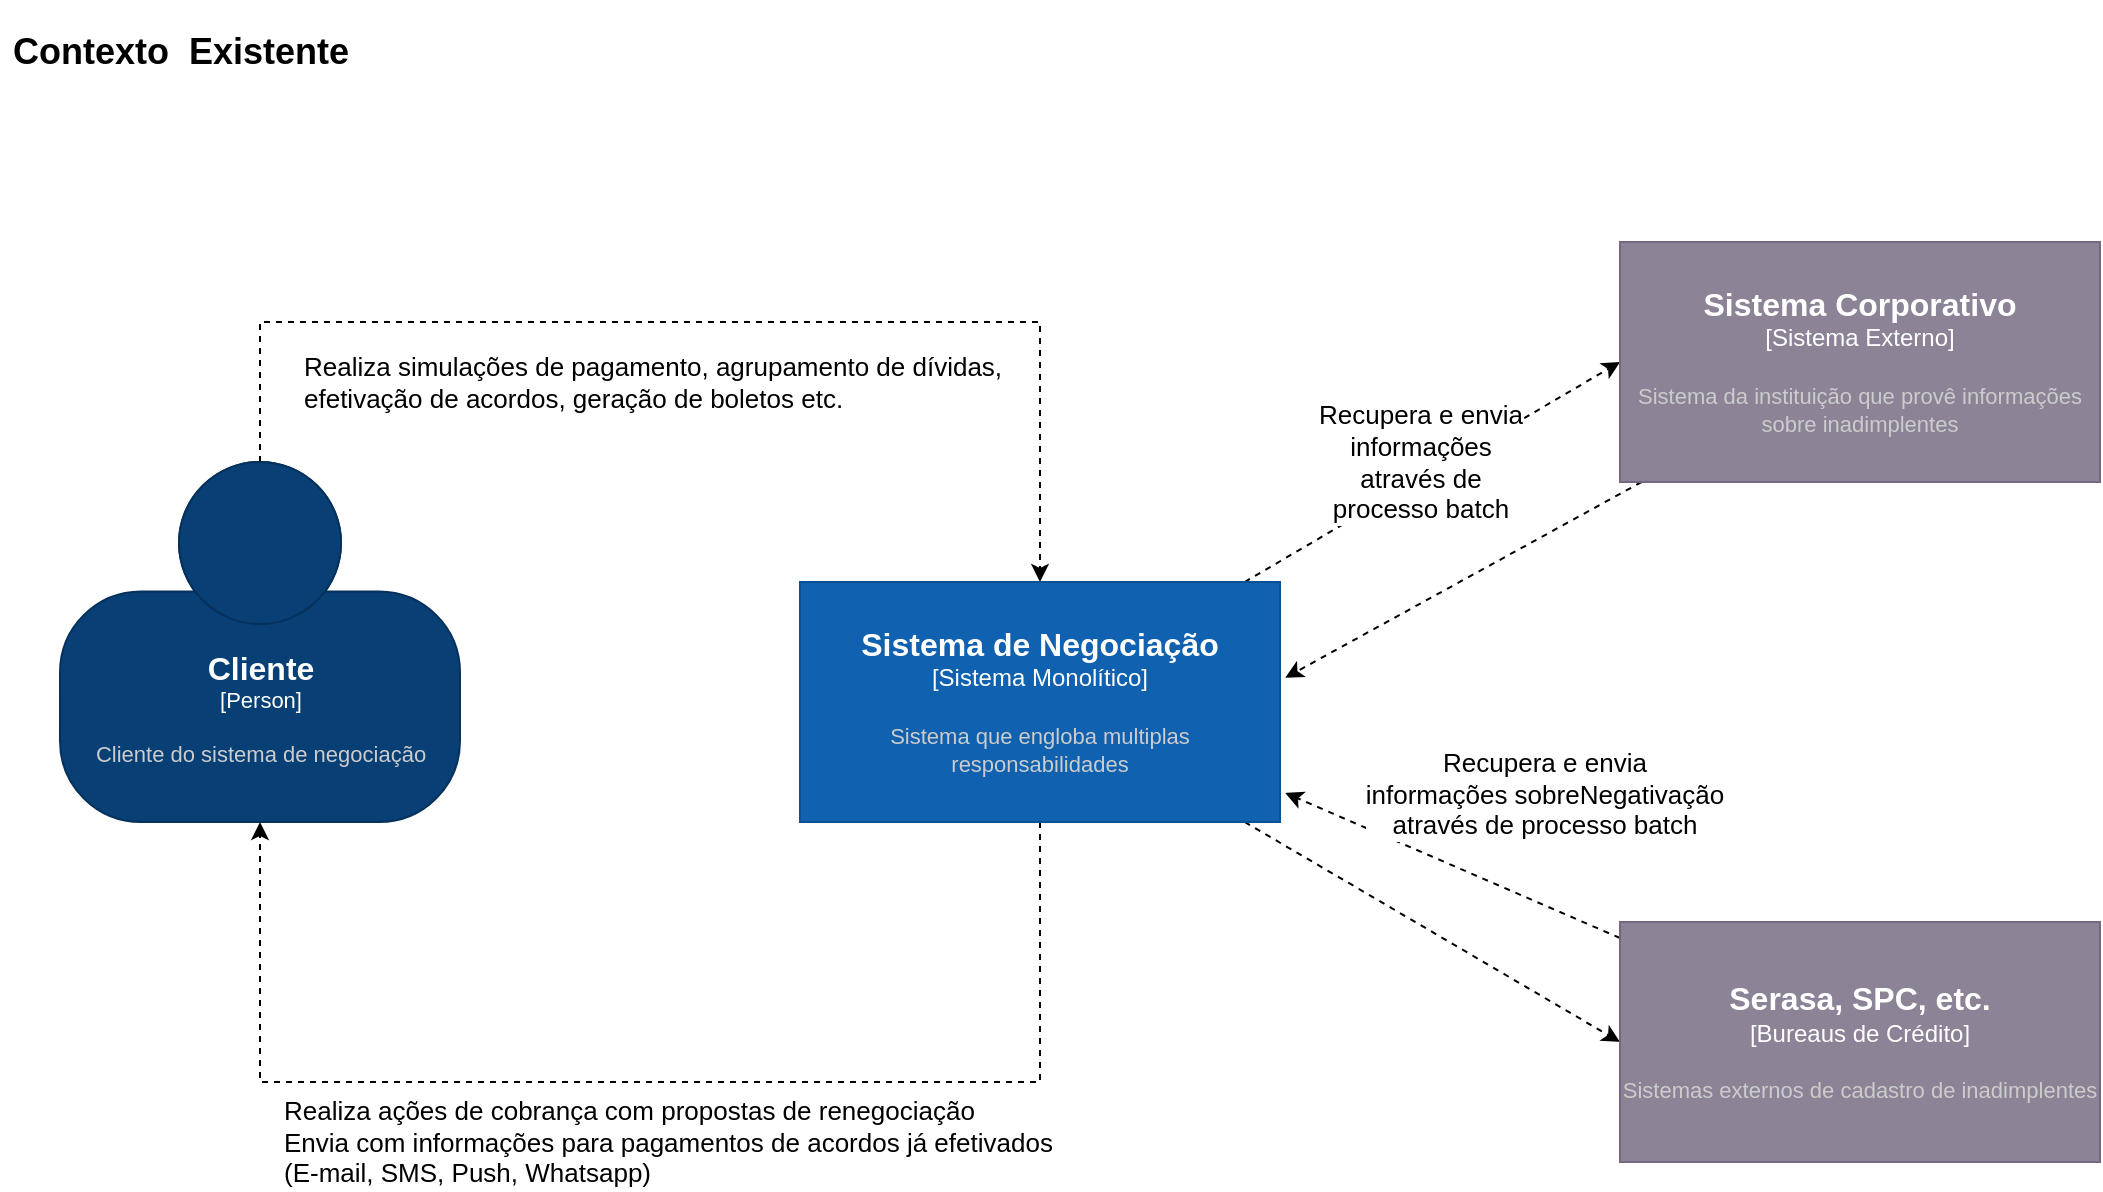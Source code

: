 <mxfile>
    <diagram id="vwwQ8WGMWeFYuftNzn4D" name="Existing Context">
        <mxGraphModel dx="1620" dy="798" grid="1" gridSize="10" guides="1" tooltips="1" connect="1" arrows="1" fold="1" page="1" pageScale="1" pageWidth="1100" pageHeight="850" background="none" math="0" shadow="0">
            <root>
                <mxCell id="0"/>
                <mxCell id="1" parent="0"/>
                <mxCell id="8" style="edgeStyle=none;html=1;dashed=1;rounded=0;" parent="1" source="3" target="4" edge="1">
                    <mxGeometry relative="1" as="geometry">
                        <mxPoint x="510" y="260" as="targetPoint"/>
                        <Array as="points">
                            <mxPoint x="130" y="160"/>
                            <mxPoint x="520" y="160"/>
                        </Array>
                    </mxGeometry>
                </mxCell>
                <object placeholders="1" c4Name="Cliente" c4Type="Person" c4Description="Cliente do sistema de negociação" label="&lt;font style=&quot;font-size: 16px&quot;&gt;&lt;b&gt;%c4Name%&lt;/b&gt;&lt;/font&gt;&lt;div&gt;[%c4Type%]&lt;/div&gt;&lt;br&gt;&lt;div&gt;&lt;font style=&quot;font-size: 11px&quot;&gt;&lt;font color=&quot;#cccccc&quot;&gt;%c4Description%&lt;/font&gt;&lt;/div&gt;" id="3">
                    <mxCell style="html=1;fontSize=11;dashed=0;whitespace=wrap;fillColor=#083F75;strokeColor=#06315C;fontColor=#ffffff;shape=mxgraph.c4.person2;align=center;metaEdit=1;points=[[0.5,0,0],[1,0.5,0],[1,0.75,0],[0.75,1,0],[0.5,1,0],[0.25,1,0],[0,0.75,0],[0,0.5,0]];resizable=0;rounded=0;" parent="1" vertex="1">
                        <mxGeometry x="30" y="230" width="200" height="180" as="geometry"/>
                    </mxCell>
                </object>
                <mxCell id="6" style="edgeStyle=none;html=1;entryX=0;entryY=0.5;entryDx=0;entryDy=0;entryPerimeter=0;dashed=1;rounded=0;" parent="1" source="4" target="5" edge="1">
                    <mxGeometry relative="1" as="geometry"/>
                </mxCell>
                <mxCell id="7" value="Recupera e envia&lt;br&gt;informações&lt;br style=&quot;font-size: 13px&quot;&gt;através de &lt;br&gt;processo batch" style="edgeLabel;html=1;align=center;verticalAlign=middle;resizable=0;points=[];fontSize=13;rounded=0;" parent="6" vertex="1" connectable="0">
                    <mxGeometry x="-0.212" relative="1" as="geometry">
                        <mxPoint x="14" y="-17" as="offset"/>
                    </mxGeometry>
                </mxCell>
                <mxCell id="9" style="edgeStyle=none;html=1;entryX=0.5;entryY=1;entryDx=0;entryDy=0;entryPerimeter=0;dashed=1;rounded=0;" parent="1" source="4" target="3" edge="1">
                    <mxGeometry relative="1" as="geometry">
                        <Array as="points">
                            <mxPoint x="520" y="540"/>
                            <mxPoint x="130" y="540"/>
                        </Array>
                    </mxGeometry>
                </mxCell>
                <mxCell id="10" value="Realiza ações de cobrança com propostas de renegociação&lt;br&gt;&lt;div&gt;Envia com informações para pagamentos de acordos já efetivados&lt;/div&gt;&lt;div&gt;(E-mail, SMS, Push, Whatsapp)&lt;/div&gt;" style="edgeLabel;html=1;align=left;verticalAlign=middle;resizable=0;points=[];fontSize=13;rounded=0;" parent="9" vertex="1" connectable="0">
                    <mxGeometry x="0.08" y="-4" relative="1" as="geometry">
                        <mxPoint x="-159" y="34" as="offset"/>
                    </mxGeometry>
                </mxCell>
                <mxCell id="14" style="edgeStyle=none;html=1;entryX=0;entryY=0.5;entryDx=0;entryDy=0;entryPerimeter=0;dashed=1;fontSize=13;rounded=0;" parent="1" source="4" target="13" edge="1">
                    <mxGeometry relative="1" as="geometry"/>
                </mxCell>
                <object placeholders="1" c4Name="Sistema de Negociação" c4Type="Sistema Monolítico" c4Description="Sistema que engloba multiplas responsabilidades" label="&lt;font style=&quot;font-size: 16px&quot;&gt;&lt;b&gt;%c4Name%&lt;/b&gt;&lt;/font&gt;&lt;div&gt;[%c4Type%]&lt;/div&gt;&lt;br&gt;&lt;div&gt;&lt;font style=&quot;font-size: 11px&quot;&gt;&lt;font color=&quot;#cccccc&quot;&gt;%c4Description%&lt;/font&gt;&lt;/div&gt;" id="4">
                    <mxCell style="rounded=0;whiteSpace=wrap;html=1;labelBackgroundColor=none;fillColor=#1061B0;fontColor=#ffffff;align=center;arcSize=10;strokeColor=#0D5091;metaEdit=1;resizable=0;points=[[0.25,0,0],[0.5,0,0],[0.75,0,0],[1,0.25,0],[1,0.5,0],[1,0.75,0],[0.75,1,0],[0.5,1,0],[0.25,1,0],[0,0.75,0],[0,0.5,0],[0,0.25,0]];" parent="1" vertex="1">
                        <mxGeometry x="400" y="290" width="240" height="120" as="geometry"/>
                    </mxCell>
                </object>
                <mxCell id="17" style="edgeStyle=none;html=1;entryX=1.011;entryY=0.399;entryDx=0;entryDy=0;entryPerimeter=0;dashed=1;fontSize=13;rounded=0;" parent="1" source="5" target="4" edge="1">
                    <mxGeometry relative="1" as="geometry"/>
                </mxCell>
                <object placeholders="1" c4Name="Sistema Corporativo" c4Type="Sistema Externo" c4Description="Sistema da instituição que provê informações sobre inadimplentes" label="&lt;font style=&quot;font-size: 16px&quot;&gt;&lt;b&gt;%c4Name%&lt;/b&gt;&lt;/font&gt;&lt;div&gt;[%c4Type%]&lt;/div&gt;&lt;br&gt;&lt;div&gt;&lt;font style=&quot;font-size: 11px&quot;&gt;&lt;font color=&quot;#cccccc&quot;&gt;%c4Description%&lt;/font&gt;&lt;/div&gt;" id="5">
                    <mxCell style="rounded=0;whiteSpace=wrap;html=1;labelBackgroundColor=none;fillColor=#8C8496;fontColor=#ffffff;align=center;arcSize=10;strokeColor=#736782;metaEdit=1;resizable=0;points=[[0.25,0,0],[0.5,0,0],[0.75,0,0],[1,0.25,0],[1,0.5,0],[1,0.75,0],[0.75,1,0],[0.5,1,0],[0.25,1,0],[0,0.75,0],[0,0.5,0],[0,0.25,0]];" parent="1" vertex="1">
                        <mxGeometry x="810" y="120" width="240" height="120" as="geometry"/>
                    </mxCell>
                </object>
                <mxCell id="12" value="&lt;font style=&quot;font-size: 13px&quot;&gt;Realiza simulações de pagamento, agrupamento de dívidas,&lt;br&gt;efetivação de acordos, geração de boletos etc.&lt;/font&gt;" style="edgeLabel;html=1;align=left;verticalAlign=middle;resizable=0;points=[];rounded=0;" parent="1" vertex="1" connectable="0">
                    <mxGeometry x="150.002" y="190" as="geometry"/>
                </mxCell>
                <mxCell id="18" style="edgeStyle=none;html=1;entryX=1.011;entryY=0.879;entryDx=0;entryDy=0;entryPerimeter=0;dashed=1;fontSize=13;rounded=0;" parent="1" source="13" target="4" edge="1">
                    <mxGeometry relative="1" as="geometry"/>
                </mxCell>
                <object placeholders="1" c4Name="Serasa, SPC, etc." c4Type="Bureaus de Crédito" c4Description="Sistemas externos de cadastro de inadimplentes" label="&lt;font style=&quot;font-size: 16px&quot;&gt;&lt;b&gt;%c4Name%&lt;/b&gt;&lt;/font&gt;&lt;div&gt;[%c4Type%]&lt;/div&gt;&lt;br&gt;&lt;div&gt;&lt;font style=&quot;font-size: 11px&quot;&gt;&lt;font color=&quot;#cccccc&quot;&gt;%c4Description%&lt;/font&gt;&lt;/div&gt;" id="13">
                    <mxCell style="rounded=0;whiteSpace=wrap;html=1;labelBackgroundColor=none;fillColor=#8C8496;fontColor=#ffffff;align=center;arcSize=10;strokeColor=#736782;metaEdit=1;resizable=0;points=[[0.25,0,0],[0.5,0,0],[0.75,0,0],[1,0.25,0],[1,0.5,0],[1,0.75,0],[0.75,1,0],[0.5,1,0],[0.25,1,0],[0,0.75,0],[0,0.5,0],[0,0.25,0]];" parent="1" vertex="1">
                        <mxGeometry x="810" y="460" width="240" height="120" as="geometry"/>
                    </mxCell>
                </object>
                <mxCell id="16" value="Recupera e envia&lt;br&gt;informações sobreNegativação&lt;br style=&quot;font-size: 13px&quot;&gt;através de&amp;nbsp;processo batch" style="edgeLabel;html=1;align=center;verticalAlign=middle;resizable=0;points=[];fontSize=13;rounded=0;" parent="1" vertex="1" connectable="0">
                    <mxGeometry x="780.003" y="149.998" as="geometry">
                        <mxPoint x="-8" y="246" as="offset"/>
                    </mxGeometry>
                </mxCell>
                <mxCell id="19" value="&lt;h2&gt;&lt;b&gt;Contexto&amp;nbsp; Existente&lt;/b&gt;&lt;/h2&gt;" style="text;html=1;align=center;verticalAlign=middle;resizable=0;points=[];autosize=1;fillColor=default;gradientColor=none;" parent="1" vertex="1">
                    <mxGeometry width="180" height="50" as="geometry"/>
                </mxCell>
            </root>
        </mxGraphModel>
    </diagram>
    <diagram id="ZpD4vXsc4CfM9P1Jp46g" name="Proposed Context">
        <mxGraphModel dx="1620" dy="798" grid="1" gridSize="10" guides="1" tooltips="1" connect="1" arrows="1" fold="1" page="1" pageScale="1" pageWidth="1100" pageHeight="850" math="0" shadow="0">
            <root>
                <mxCell id="PGW7bnYjufuI6CpIWeMU-0"/>
                <mxCell id="PGW7bnYjufuI6CpIWeMU-1" parent="PGW7bnYjufuI6CpIWeMU-0"/>
                <mxCell id="natTUzhHQtPpCItLD6rM-0" style="edgeStyle=none;html=1;dashed=1;rounded=0;" parent="PGW7bnYjufuI6CpIWeMU-1" source="natTUzhHQtPpCItLD6rM-1" target="natTUzhHQtPpCItLD6rM-5" edge="1">
                    <mxGeometry relative="1" as="geometry">
                        <mxPoint x="510" y="240" as="targetPoint"/>
                        <Array as="points">
                            <mxPoint x="130" y="140"/>
                            <mxPoint x="550" y="140"/>
                        </Array>
                    </mxGeometry>
                </mxCell>
                <object placeholders="1" c4Name="Cliente" c4Type="Person" c4Description="Cliente do sistema de negociação" label="&lt;font style=&quot;font-size: 16px&quot;&gt;&lt;b&gt;%c4Name%&lt;/b&gt;&lt;/font&gt;&lt;div&gt;[%c4Type%]&lt;/div&gt;&lt;br&gt;&lt;div&gt;&lt;font style=&quot;font-size: 11px&quot;&gt;&lt;font color=&quot;#cccccc&quot;&gt;%c4Description%&lt;/font&gt;&lt;/div&gt;" id="natTUzhHQtPpCItLD6rM-1">
                    <mxCell style="html=1;fontSize=11;dashed=0;whitespace=wrap;fillColor=#083F75;strokeColor=#06315C;fontColor=#ffffff;shape=mxgraph.c4.person2;align=center;metaEdit=1;points=[[0.5,0,0],[1,0.5,0],[1,0.75,0],[0.75,1,0],[0.5,1,0],[0.25,1,0],[0,0.75,0],[0,0.5,0]];resizable=0;rounded=0;" parent="PGW7bnYjufuI6CpIWeMU-1" vertex="1">
                        <mxGeometry x="30" y="335" width="200" height="180" as="geometry"/>
                    </mxCell>
                </object>
                <mxCell id="natTUzhHQtPpCItLD6rM-2" style="edgeStyle=none;html=1;entryX=0;entryY=0.5;entryDx=0;entryDy=0;entryPerimeter=0;dashed=1;" parent="PGW7bnYjufuI6CpIWeMU-1" source="natTUzhHQtPpCItLD6rM-5" target="natTUzhHQtPpCItLD6rM-14" edge="1">
                    <mxGeometry relative="1" as="geometry"/>
                </mxCell>
                <mxCell id="natTUzhHQtPpCItLD6rM-3" style="edgeStyle=none;html=1;entryX=-0.017;entryY=0.325;entryDx=0;entryDy=0;entryPerimeter=0;dashed=1;" parent="PGW7bnYjufuI6CpIWeMU-1" source="natTUzhHQtPpCItLD6rM-5" target="natTUzhHQtPpCItLD6rM-9" edge="1">
                    <mxGeometry relative="1" as="geometry"/>
                </mxCell>
                <mxCell id="natTUzhHQtPpCItLD6rM-4" style="edgeStyle=none;html=1;entryX=0.5;entryY=0;entryDx=0;entryDy=0;entryPerimeter=0;dashed=1;" parent="PGW7bnYjufuI6CpIWeMU-1" source="natTUzhHQtPpCItLD6rM-5" target="natTUzhHQtPpCItLD6rM-16" edge="1">
                    <mxGeometry relative="1" as="geometry"/>
                </mxCell>
                <mxCell id="1NY-1CdSYFkd87PDYU1o-0" style="edgeStyle=none;html=1;entryX=0.446;entryY=1.017;entryDx=0;entryDy=0;entryPerimeter=0;dashed=1;fontSize=13;strokeColor=#FFFFFF;" parent="PGW7bnYjufuI6CpIWeMU-1" source="natTUzhHQtPpCItLD6rM-5" target="nlZPySFdz316u3gAigLN-0" edge="1">
                    <mxGeometry relative="1" as="geometry"/>
                </mxCell>
                <object placeholders="1" c4Name="Sistema de Negociação" c4Type="Micro services, Micro Front-ends" c4Description="Aplicação com responsabilidades distribuidas" label="&lt;font style=&quot;font-size: 16px&quot;&gt;&lt;b&gt;%c4Name%&lt;/b&gt;&lt;/font&gt;&lt;div&gt;[%c4Type%]&lt;/div&gt;&lt;br&gt;&lt;div&gt;&lt;font style=&quot;font-size: 11px&quot;&gt;&lt;font color=&quot;#cccccc&quot;&gt;%c4Description%&lt;/font&gt;&lt;/div&gt;" id="natTUzhHQtPpCItLD6rM-5">
                    <mxCell style="rounded=0;whiteSpace=wrap;html=1;labelBackgroundColor=none;fillColor=#1061B0;fontColor=#ffffff;align=center;arcSize=10;strokeColor=#0D5091;metaEdit=1;resizable=0;points=[[0.25,0,0],[0.5,0,0],[0.75,0,0],[1,0.25,0],[1,0.5,0],[1,0.75,0],[0.75,1,0],[0.5,1,0],[0.25,1,0],[0,0.75,0],[0,0.5,0],[0,0.25,0]];" parent="PGW7bnYjufuI6CpIWeMU-1" vertex="1">
                        <mxGeometry x="430" y="365" width="240" height="120" as="geometry"/>
                    </mxCell>
                </object>
                <mxCell id="natTUzhHQtPpCItLD6rM-6" style="edgeStyle=none;html=1;entryX=0.5;entryY=0;entryDx=0;entryDy=0;entryPerimeter=0;dashed=1;" parent="PGW7bnYjufuI6CpIWeMU-1" source="natTUzhHQtPpCItLD6rM-7" target="natTUzhHQtPpCItLD6rM-14" edge="1">
                    <mxGeometry relative="1" as="geometry"/>
                </mxCell>
                <object placeholders="1" c4Name="Sistema Corporativo" c4Type="Sistema Externo" c4Description="Sistema da instituição que provê informações sobre inadimplentes" label="&lt;font style=&quot;font-size: 16px&quot;&gt;&lt;b&gt;%c4Name%&lt;/b&gt;&lt;/font&gt;&lt;div&gt;[%c4Type%]&lt;/div&gt;&lt;br&gt;&lt;div&gt;&lt;font style=&quot;font-size: 11px&quot;&gt;&lt;font color=&quot;#cccccc&quot;&gt;%c4Description%&lt;/font&gt;&lt;/div&gt;" id="natTUzhHQtPpCItLD6rM-7">
                    <mxCell style="rounded=0;whiteSpace=wrap;html=1;labelBackgroundColor=none;fillColor=#8C8496;fontColor=#ffffff;align=center;arcSize=10;strokeColor=#736782;metaEdit=1;resizable=0;points=[[0.25,0,0],[0.5,0,0],[0.75,0,0],[1,0.25,0],[1,0.5,0],[1,0.75,0],[0.75,1,0],[0.5,1,0],[0.25,1,0],[0,0.75,0],[0,0.5,0],[0,0.25,0]];" parent="PGW7bnYjufuI6CpIWeMU-1" vertex="1">
                        <mxGeometry x="820" y="90" width="240" height="120" as="geometry"/>
                    </mxCell>
                </object>
                <mxCell id="natTUzhHQtPpCItLD6rM-8" value="&lt;font style=&quot;font-size: 13px&quot;&gt;Realiza simulações de pagamento, agrupamento de dívidas,&lt;br&gt;efetivação de acordos, geração de boletos etc.&lt;/font&gt;" style="edgeLabel;html=1;align=left;verticalAlign=middle;resizable=0;points=[];rounded=0;" parent="PGW7bnYjufuI6CpIWeMU-1" vertex="1" connectable="0">
                    <mxGeometry x="150.002" y="170" as="geometry"/>
                </mxCell>
                <object placeholders="1" c4Name="Serasa, SPC, etc." c4Type="Bureaus de Crédito" c4Description="Sistemas externos de cadastro de inadimplentes" label="&lt;font style=&quot;font-size: 16px&quot;&gt;&lt;b&gt;%c4Name%&lt;/b&gt;&lt;/font&gt;&lt;div&gt;[%c4Type%]&lt;/div&gt;&lt;br&gt;&lt;div&gt;&lt;font style=&quot;font-size: 11px&quot;&gt;&lt;font color=&quot;#cccccc&quot;&gt;%c4Description%&lt;/font&gt;&lt;/div&gt;" id="natTUzhHQtPpCItLD6rM-9">
                    <mxCell style="rounded=0;whiteSpace=wrap;html=1;labelBackgroundColor=none;fillColor=#8C8496;fontColor=#ffffff;align=center;arcSize=10;strokeColor=#736782;metaEdit=1;resizable=0;points=[[0.25,0,0],[0.5,0,0],[0.75,0,0],[1,0.25,0],[1,0.5,0],[1,0.75,0],[0.75,1,0],[0.5,1,0],[0.25,1,0],[0,0.75,0],[0,0.5,0],[0,0.25,0]];" parent="PGW7bnYjufuI6CpIWeMU-1" vertex="1">
                        <mxGeometry x="820" y="630" width="240" height="120" as="geometry"/>
                    </mxCell>
                </object>
                <mxCell id="natTUzhHQtPpCItLD6rM-11" value="&lt;h2&gt;&lt;b&gt;Contexto&amp;nbsp; Proposto&lt;/b&gt;&lt;/h2&gt;" style="text;html=1;align=center;verticalAlign=middle;resizable=0;points=[];autosize=1;fillColor=default;gradientColor=none;" parent="PGW7bnYjufuI6CpIWeMU-1" vertex="1">
                    <mxGeometry width="180" height="50" as="geometry"/>
                </mxCell>
                <mxCell id="natTUzhHQtPpCItLD6rM-12" style="edgeStyle=none;html=1;entryX=1;entryY=0.25;entryDx=0;entryDy=0;entryPerimeter=0;exitX=0;exitY=0.25;exitDx=0;exitDy=0;exitPerimeter=0;dashed=1;" parent="PGW7bnYjufuI6CpIWeMU-1" source="natTUzhHQtPpCItLD6rM-14" target="natTUzhHQtPpCItLD6rM-5" edge="1">
                    <mxGeometry relative="1" as="geometry"/>
                </mxCell>
                <mxCell id="natTUzhHQtPpCItLD6rM-13" style="edgeStyle=none;html=1;entryX=0.342;entryY=1.025;entryDx=0;entryDy=0;entryPerimeter=0;exitX=0.338;exitY=-0.008;exitDx=0;exitDy=0;exitPerimeter=0;dashed=1;" parent="PGW7bnYjufuI6CpIWeMU-1" source="natTUzhHQtPpCItLD6rM-14" target="natTUzhHQtPpCItLD6rM-7" edge="1">
                    <mxGeometry relative="1" as="geometry">
                        <mxPoint x="902" y="340" as="sourcePoint"/>
                    </mxGeometry>
                </mxCell>
                <object placeholders="1" c4Name="Message Broker" c4Type="Sistema Externo" c4Description="Troca informações de forma assíncrona Pub/Sub" label="&lt;font style=&quot;font-size: 16px&quot;&gt;&lt;b&gt;%c4Name%&lt;/b&gt;&lt;/font&gt;&lt;div&gt;[%c4Type%]&lt;/div&gt;&lt;br&gt;&lt;div&gt;&lt;font style=&quot;font-size: 11px&quot;&gt;&lt;font color=&quot;#cccccc&quot;&gt;%c4Description%&lt;/font&gt;&lt;/div&gt;" id="natTUzhHQtPpCItLD6rM-14">
                    <mxCell style="rounded=0;whiteSpace=wrap;html=1;labelBackgroundColor=none;fillColor=#8C8496;fontColor=#ffffff;align=center;arcSize=10;strokeColor=#736782;metaEdit=1;resizable=0;points=[[0.25,0,0],[0.5,0,0],[0.75,0,0],[1,0.25,0],[1,0.5,0],[1,0.75,0],[0.75,1,0],[0.5,1,0],[0.25,1,0],[0,0.75,0],[0,0.5,0],[0,0.25,0]];" parent="PGW7bnYjufuI6CpIWeMU-1" vertex="1">
                        <mxGeometry x="850" y="365" width="240" height="120" as="geometry"/>
                    </mxCell>
                </object>
                <mxCell id="natTUzhHQtPpCItLD6rM-15" style="edgeStyle=none;html=1;dashed=1;entryX=0.5;entryY=1;entryDx=0;entryDy=0;entryPerimeter=0;" parent="PGW7bnYjufuI6CpIWeMU-1" source="natTUzhHQtPpCItLD6rM-16" target="natTUzhHQtPpCItLD6rM-1" edge="1">
                    <mxGeometry relative="1" as="geometry">
                        <Array as="points">
                            <mxPoint x="130" y="690"/>
                        </Array>
                    </mxGeometry>
                </mxCell>
                <object placeholders="1" c4Name="Serviços de Comunicação" c4Type="Sistema Externo" c4Description="Serviços responsáveis pelo envio de e-mail, SMS, Whatsapp, Push etc." label="&lt;font style=&quot;font-size: 16px&quot;&gt;&lt;b&gt;%c4Name%&lt;/b&gt;&lt;/font&gt;&lt;div&gt;[%c4Type%]&lt;/div&gt;&lt;br&gt;&lt;div&gt;&lt;font style=&quot;font-size: 11px&quot;&gt;&lt;font color=&quot;#cccccc&quot;&gt;%c4Description%&lt;/font&gt;&lt;/div&gt;" id="natTUzhHQtPpCItLD6rM-16">
                    <mxCell style="rounded=0;whiteSpace=wrap;html=1;labelBackgroundColor=none;fillColor=#8C8496;fontColor=#ffffff;align=center;arcSize=10;strokeColor=#736782;metaEdit=1;resizable=0;points=[[0.25,0,0],[0.5,0,0],[0.75,0,0],[1,0.25,0],[1,0.5,0],[1,0.75,0],[0.75,1,0],[0.5,1,0],[0.25,1,0],[0,0.75,0],[0,0.5,0],[0,0.25,0]];" parent="PGW7bnYjufuI6CpIWeMU-1" vertex="1">
                        <mxGeometry x="430" y="630" width="240" height="120" as="geometry"/>
                    </mxCell>
                </object>
                <mxCell id="natTUzhHQtPpCItLD6rM-17" value="Recupera e envia&lt;br&gt;informações sobre Negativação&lt;br style=&quot;font-size: 13px&quot;&gt;através de API" style="edgeLabel;html=1;align=center;verticalAlign=middle;resizable=0;points=[];fontSize=13;rounded=0;" parent="PGW7bnYjufuI6CpIWeMU-1" vertex="1" connectable="0">
                    <mxGeometry x="730.003" y="319.998" as="geometry">
                        <mxPoint x="-8" y="246" as="offset"/>
                    </mxGeometry>
                </mxCell>
                <mxCell id="natTUzhHQtPpCItLD6rM-18" value="Realiza ações de cobrança com propostas de renegociação&lt;br&gt;&lt;div&gt;Envia com informações para pagamentos de acordos já efetivados&lt;/div&gt;&lt;div&gt;(E-mail, SMS, Push, Whatsapp)&lt;/div&gt;" style="edgeLabel;html=1;align=left;verticalAlign=middle;resizable=0;points=[];fontSize=13;rounded=0;" parent="PGW7bnYjufuI6CpIWeMU-1" vertex="1" connectable="0">
                    <mxGeometry x="150.002" y="570" as="geometry"/>
                </mxCell>
                <object placeholders="1" c4Name="Autenticação" c4Type="Sistema Externo" c4Description="Sistema de autenticaçãode usuários" label="&lt;font style=&quot;font-size: 16px&quot;&gt;&lt;b&gt;%c4Name%&lt;/b&gt;&lt;/font&gt;&lt;div&gt;[%c4Type%]&lt;/div&gt;&lt;br&gt;&lt;div&gt;&lt;font style=&quot;font-size: 11px&quot;&gt;&lt;font color=&quot;#cccccc&quot;&gt;%c4Description%&lt;/font&gt;&lt;/div&gt;" id="nlZPySFdz316u3gAigLN-0">
                    <mxCell style="rounded=0;whiteSpace=wrap;html=1;labelBackgroundColor=none;fillColor=#8C8496;fontColor=#ffffff;align=center;arcSize=10;strokeColor=#736782;metaEdit=1;resizable=0;points=[[0.25,0,0],[0.5,0,0],[0.75,0,0],[1,0.25,0],[1,0.5,0],[1,0.75,0],[0.75,1,0],[0.5,1,0],[0.25,1,0],[0,0.75,0],[0,0.5,0],[0,0.25,0]];" parent="PGW7bnYjufuI6CpIWeMU-1" vertex="1">
                        <mxGeometry x="520" y="10" width="240" height="120" as="geometry"/>
                    </mxCell>
                </object>
                <mxCell id="natTUzhHQtPpCItLD6rM-10" value="Troca de informações entre&lt;br&gt;Micro Services e Sistema Corporativo via&lt;br&gt;eventos Pub/Sub" style="edgeLabel;html=1;align=center;verticalAlign=middle;resizable=0;points=[];fontSize=13;rounded=0;" parent="PGW7bnYjufuI6CpIWeMU-1" vertex="1" connectable="0">
                    <mxGeometry x="860.003" y="39.998" as="geometry">
                        <mxPoint x="-8" y="246" as="offset"/>
                    </mxGeometry>
                </mxCell>
                <mxCell id="1NY-1CdSYFkd87PDYU1o-2" value="Autentica usuário" style="edgeLabel;html=1;align=center;verticalAlign=middle;resizable=0;points=[];fontSize=13;rounded=0;" parent="PGW7bnYjufuI6CpIWeMU-1" vertex="1" connectable="0">
                    <mxGeometry x="670.003" y="-30.002" as="geometry">
                        <mxPoint x="-8" y="246" as="offset"/>
                    </mxGeometry>
                </mxCell>
                <mxCell id="1NY-1CdSYFkd87PDYU1o-3" value="Comunicação entre serviços" style="edgeLabel;html=1;align=center;verticalAlign=middle;resizable=0;points=[];fontSize=13;rounded=0;" parent="PGW7bnYjufuI6CpIWeMU-1" vertex="1" connectable="0">
                    <mxGeometry x="767.003" y="161.998" as="geometry">
                        <mxPoint x="-8" y="246" as="offset"/>
                    </mxGeometry>
                </mxCell>
            </root>
        </mxGraphModel>
    </diagram>
    <diagram id="JevsBP07bURJs6eoUyDj" name="Proposed Container">
        <mxGraphModel dx="5029" dy="2680" grid="1" gridSize="10" guides="1" tooltips="1" connect="1" arrows="1" fold="1" page="0" pageScale="1" pageWidth="1100" pageHeight="850" background="#ffffff" math="0" shadow="0">
            <root>
                <mxCell id="72qJ5PjS1J1bwVYg0grg-0"/>
                <mxCell id="72qJ5PjS1J1bwVYg0grg-1" parent="72qJ5PjS1J1bwVYg0grg-0"/>
                <object placeholders="1" c4Name="Aplicação Web Renegociação" c4Type="ContainerScopeBoundary" c4Application="Container" label="&lt;font style=&quot;font-size: 16px&quot;&gt;&lt;b&gt;&lt;div style=&quot;text-align: left&quot;&gt;%c4Name%&lt;/div&gt;&lt;/b&gt;&lt;/font&gt;&lt;div style=&quot;text-align: left&quot;&gt;[%c4Application%]&lt;/div&gt;" id="72qJ5PjS1J1bwVYg0grg-28">
                    <mxCell style="rounded=1;fontSize=11;whiteSpace=wrap;html=1;dashed=1;arcSize=20;fillColor=#FFF;strokeColor=#E5E5E5;fontColor=#332D2D;labelBackgroundColor=none;align=left;verticalAlign=bottom;labelBorderColor=none;spacingTop=0;spacing=10;dashPattern=8 4;metaEdit=1;rotatable=0;perimeter=rectanglePerimeter;labelPadding=0;allowArrows=0;connectable=0;expand=0;recursiveResize=0;editable=1;pointerEvents=0;absoluteArcSize=1;points=[[0.25,0,0],[0.5,0,0],[0.75,0,0],[1,0.25,0],[1,0.5,0],[1,0.75,0],[0.75,1,0],[0.5,1,0],[0.25,1,0],[0,0.75,0],[0,0.5,0],[0,0.25,0]];" parent="72qJ5PjS1J1bwVYg0grg-1" vertex="1">
                        <mxGeometry x="300" y="10" width="1110" height="800" as="geometry"/>
                    </mxCell>
                </object>
                <mxCell id="72qJ5PjS1J1bwVYg0grg-39" style="edgeStyle=none;html=1;entryX=0;entryY=0.5;entryDx=0;entryDy=0;entryPerimeter=0;dashed=1;fontColor=#332D2D;strokeColor=#000000;exitX=1.012;exitY=0.537;exitDx=0;exitDy=0;exitPerimeter=0;" parent="72qJ5PjS1J1bwVYg0grg-1" source="72qJ5PjS1J1bwVYg0grg-3" target="72qJ5PjS1J1bwVYg0grg-38" edge="1">
                    <mxGeometry relative="1" as="geometry"/>
                </mxCell>
                <object placeholders="1" c4Name="Cliente" c4Type="Person" c4Description="Cliente do sistema de negociação" label="&lt;font style=&quot;font-size: 16px&quot;&gt;&lt;b&gt;%c4Name%&lt;/b&gt;&lt;/font&gt;&lt;div&gt;[%c4Type%]&lt;/div&gt;&lt;br&gt;&lt;div&gt;&lt;font style=&quot;font-size: 11px&quot;&gt;&lt;font color=&quot;#cccccc&quot;&gt;%c4Description%&lt;/font&gt;&lt;/div&gt;" id="72qJ5PjS1J1bwVYg0grg-3">
                    <mxCell style="html=1;fontSize=11;dashed=0;whitespace=wrap;fillColor=#083F75;strokeColor=#06315C;fontColor=#ffffff;shape=mxgraph.c4.person2;align=center;metaEdit=1;points=[[0.5,0,0],[1,0.5,0],[1,0.75,0],[0.75,1,0],[0.5,1,0],[0.25,1,0],[0,0.75,0],[0,0.5,0]];resizable=0;rounded=0;" parent="72qJ5PjS1J1bwVYg0grg-1" vertex="1">
                        <mxGeometry x="-80" y="325" width="200" height="180" as="geometry"/>
                    </mxCell>
                </object>
                <mxCell id="72qJ5PjS1J1bwVYg0grg-7" style="edgeStyle=none;html=1;entryX=0.5;entryY=0;entryDx=0;entryDy=0;entryPerimeter=0;dashed=1;" parent="72qJ5PjS1J1bwVYg0grg-1" source="72qJ5PjS1J1bwVYg0grg-8" target="72qJ5PjS1J1bwVYg0grg-23" edge="1">
                    <mxGeometry relative="1" as="geometry"/>
                </mxCell>
                <mxCell id="72qJ5PjS1J1bwVYg0grg-57" style="edgeStyle=none;html=1;entryX=0.591;entryY=0.017;entryDx=0;entryDy=0;entryPerimeter=0;dashed=1;fontSize=13;fontColor=#000000;strokeColor=#666666;" parent="72qJ5PjS1J1bwVYg0grg-1" source="72qJ5PjS1J1bwVYg0grg-8" target="72qJ5PjS1J1bwVYg0grg-23" edge="1">
                    <mxGeometry relative="1" as="geometry"/>
                </mxCell>
                <object placeholders="1" c4Name="Serasa, SPC, etc." c4Type="Bureaus de Crédito" c4Description="Sistemas externos de cadastro de inadimplentes" label="&lt;font style=&quot;font-size: 16px&quot;&gt;&lt;b&gt;%c4Name%&lt;/b&gt;&lt;/font&gt;&lt;div&gt;[%c4Type%]&lt;/div&gt;&lt;br&gt;&lt;div&gt;&lt;font style=&quot;font-size: 11px&quot;&gt;&lt;font color=&quot;#cccccc&quot;&gt;%c4Description%&lt;/font&gt;&lt;/div&gt;" id="72qJ5PjS1J1bwVYg0grg-10">
                    <mxCell style="rounded=0;whiteSpace=wrap;html=1;labelBackgroundColor=none;fillColor=#8C8496;fontColor=#ffffff;align=center;arcSize=10;strokeColor=#736782;metaEdit=1;resizable=0;points=[[0.25,0,0],[0.5,0,0],[0.75,0,0],[1,0.25,0],[1,0.5,0],[1,0.75,0],[0.75,1,0],[0.5,1,0],[0.25,1,0],[0,0.75,0],[0,0.5,0],[0,0.25,0]];" parent="72qJ5PjS1J1bwVYg0grg-1" vertex="1">
                        <mxGeometry x="1690" y="680" width="240" height="120" as="geometry"/>
                    </mxCell>
                </object>
                <mxCell id="72qJ5PjS1J1bwVYg0grg-55" style="edgeStyle=none;html=1;dashed=1;fontSize=13;fontColor=#000000;strokeColor=#666666;" parent="72qJ5PjS1J1bwVYg0grg-1" source="72qJ5PjS1J1bwVYg0grg-12" target="72qJ5PjS1J1bwVYg0grg-23" edge="1">
                    <mxGeometry relative="1" as="geometry"/>
                </mxCell>
                <object placeholders="1" c4Name="Acordo" c4Type="Micro Service, Micro Front-end" c4Description="Efetivação do acordo" label="&lt;font style=&quot;font-size: 16px&quot;&gt;&lt;b&gt;%c4Name%&lt;/b&gt;&lt;/font&gt;&lt;div&gt;[%c4Type%]&lt;/div&gt;&lt;br&gt;&lt;div&gt;&lt;font style=&quot;font-size: 11px&quot;&gt;&lt;font color=&quot;#cccccc&quot;&gt;%c4Description%&lt;/font&gt;&lt;/div&gt;" id="72qJ5PjS1J1bwVYg0grg-12">
                    <mxCell style="rounded=0;whiteSpace=wrap;html=1;labelBackgroundColor=none;fillColor=#1061B0;fontColor=#ffffff;align=center;arcSize=10;strokeColor=#0D5091;metaEdit=1;resizable=0;points=[[0.25,0,0],[0.5,0,0],[0.75,0,0],[1,0.25,0],[1,0.5,0],[1,0.75,0],[0.75,1,0],[0.5,1,0],[0.25,1,0],[0,0.75,0],[0,0.5,0],[0,0.25,0]];" parent="72qJ5PjS1J1bwVYg0grg-1" vertex="1">
                        <mxGeometry x="1020" y="70" width="240" height="120" as="geometry"/>
                    </mxCell>
                </object>
                <mxCell id="72qJ5PjS1J1bwVYg0grg-54" style="edgeStyle=none;html=1;entryX=0;entryY=0.25;entryDx=0;entryDy=0;entryPerimeter=0;dashed=1;fontSize=13;fontColor=#000000;strokeColor=#666666;exitX=1.01;exitY=0.902;exitDx=0;exitDy=0;exitPerimeter=0;" parent="72qJ5PjS1J1bwVYg0grg-1" source="72qJ5PjS1J1bwVYg0grg-13" target="72qJ5PjS1J1bwVYg0grg-23" edge="1">
                    <mxGeometry relative="1" as="geometry"/>
                </mxCell>
                <object placeholders="1" c4Name="Pagamento" c4Type="Micro Service" c4Description="Geração e baixa de pagamentos (bileto, Pix etc.)" label="&lt;font style=&quot;font-size: 16px&quot;&gt;&lt;b&gt;%c4Name%&lt;/b&gt;&lt;/font&gt;&lt;div&gt;[%c4Type%]&lt;/div&gt;&lt;br&gt;&lt;div&gt;&lt;font style=&quot;font-size: 11px&quot;&gt;&lt;font color=&quot;#cccccc&quot;&gt;%c4Description%&lt;/font&gt;&lt;/div&gt;" id="72qJ5PjS1J1bwVYg0grg-13">
                    <mxCell style="rounded=0;whiteSpace=wrap;html=1;labelBackgroundColor=none;fillColor=#1061B0;fontColor=#ffffff;align=center;arcSize=10;strokeColor=#0D5091;metaEdit=1;resizable=0;points=[[0.25,0,0],[0.5,0,0],[0.75,0,0],[1,0.25,0],[1,0.5,0],[1,0.75,0],[0.75,1,0],[0.5,1,0],[0.25,1,0],[0,0.75,0],[0,0.5,0],[0,0.25,0]];" parent="72qJ5PjS1J1bwVYg0grg-1" vertex="1">
                        <mxGeometry x="1020" y="263" width="240" height="120" as="geometry"/>
                    </mxCell>
                </object>
                <mxCell id="72qJ5PjS1J1bwVYg0grg-52" style="edgeStyle=none;html=1;entryX=-0.001;entryY=0.662;entryDx=0;entryDy=0;entryPerimeter=0;dashed=1;fontSize=13;fontColor=#000000;strokeColor=#666666;exitX=1.006;exitY=0.669;exitDx=0;exitDy=0;exitPerimeter=0;" parent="72qJ5PjS1J1bwVYg0grg-1" source="72qJ5PjS1J1bwVYg0grg-15" target="72qJ5PjS1J1bwVYg0grg-23" edge="1">
                    <mxGeometry relative="1" as="geometry"/>
                </mxCell>
                <object placeholders="1" c4Name="Cobrança" c4Type="Micro Service" c4Description="Ações de cobrança" label="&lt;font style=&quot;font-size: 16px&quot;&gt;&lt;b&gt;%c4Name%&lt;/b&gt;&lt;/font&gt;&lt;div&gt;[%c4Type%]&lt;/div&gt;&lt;br&gt;&lt;div&gt;&lt;font style=&quot;font-size: 11px&quot;&gt;&lt;font color=&quot;#cccccc&quot;&gt;%c4Description%&lt;/font&gt;&lt;/div&gt;" id="72qJ5PjS1J1bwVYg0grg-15">
                    <mxCell style="rounded=0;whiteSpace=wrap;html=1;labelBackgroundColor=none;fillColor=#1061B0;fontColor=#ffffff;align=center;arcSize=10;strokeColor=#0D5091;metaEdit=1;resizable=0;points=[[0.25,0,0],[0.5,0,0],[0.75,0,0],[1,0.25,0],[1,0.5,0],[1,0.75,0],[0.75,1,0],[0.5,1,0],[0.25,1,0],[0,0.75,0],[0,0.5,0],[0,0.25,0]];" parent="72qJ5PjS1J1bwVYg0grg-1" vertex="1">
                        <mxGeometry x="1020" y="457" width="240" height="120" as="geometry"/>
                    </mxCell>
                </object>
                <mxCell id="72qJ5PjS1J1bwVYg0grg-17" style="edgeStyle=none;html=1;entryX=0;entryY=0.5;entryDx=0;entryDy=0;entryPerimeter=0;dashed=1;" parent="72qJ5PjS1J1bwVYg0grg-1" source="72qJ5PjS1J1bwVYg0grg-18" target="72qJ5PjS1J1bwVYg0grg-10" edge="1">
                    <mxGeometry relative="1" as="geometry"/>
                </mxCell>
                <mxCell id="72qJ5PjS1J1bwVYg0grg-50" style="edgeStyle=none;html=1;dashed=1;fontSize=13;fontColor=#000000;strokeColor=#666666;entryX=0;entryY=0.5;entryDx=0;entryDy=0;entryPerimeter=0;" parent="72qJ5PjS1J1bwVYg0grg-1" source="72qJ5PjS1J1bwVYg0grg-18" target="72qJ5PjS1J1bwVYg0grg-10" edge="1">
                    <mxGeometry relative="1" as="geometry">
                        <mxPoint x="1780" y="730.0" as="targetPoint"/>
                    </mxGeometry>
                </mxCell>
                <mxCell id="72qJ5PjS1J1bwVYg0grg-53" style="edgeStyle=none;html=1;dashed=1;fontSize=13;fontColor=#000000;strokeColor=#666666;" parent="72qJ5PjS1J1bwVYg0grg-1" source="72qJ5PjS1J1bwVYg0grg-18" target="72qJ5PjS1J1bwVYg0grg-23" edge="1">
                    <mxGeometry relative="1" as="geometry"/>
                </mxCell>
                <object placeholders="1" c4Name="Negativação" c4Type="Micro Service" c4Description="Negativação e baixa junto a Bureaus" label="&lt;font style=&quot;font-size: 16px&quot;&gt;&lt;b&gt;%c4Name%&lt;/b&gt;&lt;/font&gt;&lt;div&gt;[%c4Type%]&lt;/div&gt;&lt;br&gt;&lt;div&gt;&lt;font style=&quot;font-size: 11px&quot;&gt;&lt;font color=&quot;#cccccc&quot;&gt;%c4Description%&lt;/font&gt;&lt;/div&gt;" id="72qJ5PjS1J1bwVYg0grg-18">
                    <mxCell style="rounded=0;whiteSpace=wrap;html=1;labelBackgroundColor=none;fillColor=#1061B0;fontColor=#ffffff;align=center;arcSize=10;strokeColor=#0D5091;metaEdit=1;resizable=0;points=[[0.25,0,0],[0.5,0,0],[0.75,0,0],[1,0.25,0],[1,0.5,0],[1,0.75,0],[0.75,1,0],[0.5,1,0],[0.25,1,0],[0,0.75,0],[0,0.5,0],[0,0.25,0]];" parent="72qJ5PjS1J1bwVYg0grg-1" vertex="1">
                        <mxGeometry x="1020" y="650" width="240" height="120" as="geometry"/>
                    </mxCell>
                </object>
                <mxCell id="72qJ5PjS1J1bwVYg0grg-59" style="edgeStyle=none;html=1;entryX=1;entryY=0.75;entryDx=0;entryDy=0;entryPerimeter=0;dashed=1;fontSize=13;fontColor=#000000;strokeColor=#666666;" parent="72qJ5PjS1J1bwVYg0grg-1" source="72qJ5PjS1J1bwVYg0grg-22" target="72qJ5PjS1J1bwVYg0grg-23" edge="1">
                    <mxGeometry relative="1" as="geometry"/>
                </mxCell>
                <mxCell id="zIdFriU_t5cd55eKOnUW-5" style="edgeStyle=none;html=1;entryX=0.5;entryY=0;entryDx=0;entryDy=0;entryPerimeter=0;strokeColor=#000066;dashed=1;" parent="72qJ5PjS1J1bwVYg0grg-1" source="72qJ5PjS1J1bwVYg0grg-22" target="72qJ5PjS1J1bwVYg0grg-3" edge="1">
                    <mxGeometry relative="1" as="geometry">
                        <Array as="points">
                            <mxPoint x="1990" y="-40"/>
                            <mxPoint x="20" y="-50"/>
                        </Array>
                    </mxGeometry>
                </mxCell>
                <object placeholders="1" c4Name="Serviços de Comunicação" c4Type="Abstração para serviços" c4Description="Serviços responsáveis pelo envio de e-mail, SMS, Whatsapp, Push etc." label="&lt;font style=&quot;font-size: 16px&quot;&gt;&lt;b&gt;%c4Name%&lt;/b&gt;&lt;/font&gt;&lt;div&gt;[%c4Type%]&lt;/div&gt;&lt;br&gt;&lt;div&gt;&lt;font style=&quot;font-size: 11px&quot;&gt;&lt;font color=&quot;#cccccc&quot;&gt;%c4Description%&lt;/font&gt;&lt;/div&gt;" id="72qJ5PjS1J1bwVYg0grg-22">
                    <mxCell style="rounded=0;whiteSpace=wrap;html=1;labelBackgroundColor=none;fillColor=#8C8496;fontColor=#ffffff;align=center;arcSize=10;strokeColor=#736782;metaEdit=1;resizable=0;points=[[0.25,0,0],[0.5,0,0],[0.75,0,0],[1,0.25,0],[1,0.5,0],[1,0.75,0],[0.75,1,0],[0.5,1,0],[0.25,1,0],[0,0.75,0],[0,0.5,0],[0,0.25,0]];" parent="72qJ5PjS1J1bwVYg0grg-1" vertex="1">
                        <mxGeometry x="1870" y="350" width="240" height="120" as="geometry"/>
                    </mxCell>
                </object>
                <object placeholders="1" c4Name="Message Broker" c4Type="Sistema Externo" c4Description="Troca informações de forma assíncrona Pub/Sub" label="&lt;font style=&quot;font-size: 16px&quot;&gt;&lt;b&gt;%c4Name%&lt;/b&gt;&lt;/font&gt;&lt;div&gt;[%c4Type%]&lt;/div&gt;&lt;br&gt;&lt;div&gt;&lt;font style=&quot;font-size: 11px&quot;&gt;&lt;font color=&quot;#cccccc&quot;&gt;%c4Description%&lt;/font&gt;&lt;/div&gt;" id="72qJ5PjS1J1bwVYg0grg-23">
                    <mxCell style="rounded=0;whiteSpace=wrap;html=1;labelBackgroundColor=none;fillColor=#1ba1e2;fontColor=#ffffff;align=center;arcSize=10;strokeColor=#006EAF;metaEdit=1;resizable=0;points=[[0.25,0,0],[0.5,0,0],[0.75,0,0],[1,0.25,0],[1,0.5,0],[1,0.75,0],[0.75,1,0],[0.5,1,0],[0.25,1,0],[0,0.75,0],[0,0.5,0],[0,0.25,0]];" parent="72qJ5PjS1J1bwVYg0grg-1" vertex="1">
                        <mxGeometry x="1460" y="350" width="240" height="120" as="geometry"/>
                    </mxCell>
                </object>
                <mxCell id="72qJ5PjS1J1bwVYg0grg-40" style="edgeStyle=none;html=1;entryX=-0.001;entryY=0.794;entryDx=0;entryDy=0;entryPerimeter=0;dashed=1;fontColor=#332D2D;strokeColor=#666666;" parent="72qJ5PjS1J1bwVYg0grg-1" source="72qJ5PjS1J1bwVYg0grg-38" target="72qJ5PjS1J1bwVYg0grg-6" edge="1">
                    <mxGeometry relative="1" as="geometry"/>
                </mxCell>
                <mxCell id="72qJ5PjS1J1bwVYg0grg-41" style="edgeStyle=none;html=1;dashed=1;fontColor=#332D2D;strokeColor=#666666;" parent="72qJ5PjS1J1bwVYg0grg-1" source="72qJ5PjS1J1bwVYg0grg-38" target="72qJ5PjS1J1bwVYg0grg-12" edge="1">
                    <mxGeometry relative="1" as="geometry"/>
                </mxCell>
                <mxCell id="J8kUmPswa5Kgc1_OdMdp-12" style="edgeStyle=none;html=1;entryX=0.5;entryY=0;entryDx=0;entryDy=0;entryPerimeter=0;fontSize=13;strokeColor=#000000;dashed=1;" parent="72qJ5PjS1J1bwVYg0grg-1" source="72qJ5PjS1J1bwVYg0grg-38" target="J8kUmPswa5Kgc1_OdMdp-10" edge="1">
                    <mxGeometry relative="1" as="geometry">
                        <Array as="points">
                            <mxPoint x="240" y="570"/>
                        </Array>
                    </mxGeometry>
                </mxCell>
                <object placeholders="1" c4Name="SPA" c4Type="Web Application" c4Description="Geração de oferta/proposta, agrupamento de dívidas, simulação" label="&lt;font style=&quot;font-size: 16px&quot;&gt;&lt;b&gt;%c4Name%&lt;/b&gt;&lt;/font&gt;&lt;div&gt;[%c4Type%]&lt;/div&gt;&lt;br&gt;&lt;div&gt;&lt;font style=&quot;font-size: 11px&quot;&gt;&lt;font color=&quot;#cccccc&quot;&gt;%c4Description%&lt;/font&gt;&lt;/div&gt;" id="72qJ5PjS1J1bwVYg0grg-38">
                    <mxCell style="rounded=0;whiteSpace=wrap;html=1;labelBackgroundColor=none;fillColor=#1061B0;fontColor=#ffffff;align=center;arcSize=10;strokeColor=#0D5091;metaEdit=1;resizable=0;points=[[0.25,0,0],[0.5,0,0],[0.75,0,0],[1,0.25,0],[1,0.5,0],[1,0.75,0],[0.75,1,0],[0.5,1,0],[0.25,1,0],[0,0.75,0],[0,0.5,0],[0,0.25,0]];" parent="72qJ5PjS1J1bwVYg0grg-1" vertex="1">
                        <mxGeometry x="350" y="360" width="240" height="120" as="geometry"/>
                    </mxCell>
                </object>
                <mxCell id="72qJ5PjS1J1bwVYg0grg-45" style="edgeStyle=none;html=1;entryX=0.5;entryY=0;entryDx=0;entryDy=0;entryPerimeter=0;dashed=1;fontColor=#000000;strokeColor=#666666;" parent="72qJ5PjS1J1bwVYg0grg-1" source="72qJ5PjS1J1bwVYg0grg-6" target="72qJ5PjS1J1bwVYg0grg-29" edge="1">
                    <mxGeometry relative="1" as="geometry"/>
                </mxCell>
                <object placeholders="1" c4Name="Oferta" c4Type="Micro Front-end" c4Description="Geração de oferta/proposta, agrupamento de dívidas, simulação" label="&lt;font style=&quot;font-size: 16px&quot;&gt;&lt;b&gt;%c4Name%&lt;/b&gt;&lt;/font&gt;&lt;div&gt;[%c4Type%]&lt;/div&gt;&lt;br&gt;&lt;div&gt;&lt;font style=&quot;font-size: 11px&quot;&gt;&lt;font color=&quot;#cccccc&quot;&gt;%c4Description%&lt;/font&gt;&lt;/div&gt;" id="72qJ5PjS1J1bwVYg0grg-6">
                    <mxCell style="rounded=0;whiteSpace=wrap;html=1;labelBackgroundColor=none;fillColor=#1061B0;fontColor=#ffffff;align=center;arcSize=10;strokeColor=#0D5091;metaEdit=1;resizable=0;points=[[0.25,0,0],[0.5,0,0],[0.75,0,0],[1,0.25,0],[1,0.5,0],[1,0.75,0],[0.75,1,0],[0.5,1,0],[0.25,1,0],[0,0.75,0],[0,0.5,0],[0,0.25,0]];" parent="72qJ5PjS1J1bwVYg0grg-1" vertex="1">
                        <mxGeometry x="680" y="130" width="240" height="120" as="geometry"/>
                    </mxCell>
                </object>
                <mxCell id="72qJ5PjS1J1bwVYg0grg-46" style="edgeStyle=none;html=1;entryX=0.5;entryY=0;entryDx=0;entryDy=0;entryPerimeter=0;dashed=1;fontColor=#000000;strokeColor=#666666;" parent="72qJ5PjS1J1bwVYg0grg-1" source="72qJ5PjS1J1bwVYg0grg-29" target="72qJ5PjS1J1bwVYg0grg-37" edge="1">
                    <mxGeometry relative="1" as="geometry"/>
                </mxCell>
                <mxCell id="72qJ5PjS1J1bwVYg0grg-63" style="edgeStyle=none;html=1;dashed=1;fontSize=13;fontColor=#000000;strokeColor=#666666;" parent="72qJ5PjS1J1bwVYg0grg-1" source="72qJ5PjS1J1bwVYg0grg-29" target="72qJ5PjS1J1bwVYg0grg-23" edge="1">
                    <mxGeometry relative="1" as="geometry">
                        <mxPoint x="1350" y="420" as="targetPoint"/>
                    </mxGeometry>
                </mxCell>
                <object placeholders="1" c4Name="Oferta" c4Type="BFF" c4Description="Geração de oferta/proposta, agrupamento de dívidas, simulação" label="&lt;font style=&quot;font-size: 16px&quot;&gt;&lt;b&gt;%c4Name%&lt;/b&gt;&lt;/font&gt;&lt;div&gt;[%c4Type%]&lt;/div&gt;&lt;br&gt;&lt;div&gt;&lt;font style=&quot;font-size: 11px&quot;&gt;&lt;font color=&quot;#cccccc&quot;&gt;%c4Description%&lt;/font&gt;&lt;/div&gt;" id="72qJ5PjS1J1bwVYg0grg-29">
                    <mxCell style="rounded=0;whiteSpace=wrap;html=1;labelBackgroundColor=none;fillColor=#1061B0;fontColor=#ffffff;align=center;arcSize=10;strokeColor=#0D5091;metaEdit=1;resizable=0;points=[[0.25,0,0],[0.5,0,0],[0.75,0,0],[1,0.25,0],[1,0.5,0],[1,0.75,0],[0.75,1,0],[0.5,1,0],[0.25,1,0],[0,0.75,0],[0,0.5,0],[0,0.25,0]];" parent="72qJ5PjS1J1bwVYg0grg-1" vertex="1">
                        <mxGeometry x="680" y="360" width="240" height="120" as="geometry"/>
                    </mxCell>
                </object>
                <object placeholders="1" c4Name="Oferta" c4Type="DB" c4Description="Geração de oferta/proposta, agrupamento de dívidas, simulação" label="&lt;font style=&quot;font-size: 16px&quot;&gt;&lt;b&gt;%c4Name%&lt;/b&gt;&lt;/font&gt;&lt;div&gt;[%c4Type%]&lt;/div&gt;&lt;br&gt;&lt;div&gt;&lt;font style=&quot;font-size: 11px&quot;&gt;&lt;font color=&quot;#cccccc&quot;&gt;%c4Description%&lt;/font&gt;&lt;/div&gt;" id="72qJ5PjS1J1bwVYg0grg-37">
                    <mxCell style="rounded=0;whiteSpace=wrap;html=1;labelBackgroundColor=none;fillColor=#1061B0;fontColor=#ffffff;align=center;arcSize=10;strokeColor=#0D5091;metaEdit=1;resizable=0;points=[[0.25,0,0],[0.5,0,0],[0.75,0,0],[1,0.25,0],[1,0.5,0],[1,0.75,0],[0.75,1,0],[0.5,1,0],[0.25,1,0],[0,0.75,0],[0,0.5,0],[0,0.25,0]];" parent="72qJ5PjS1J1bwVYg0grg-1" vertex="1">
                        <mxGeometry x="680" y="590" width="240" height="120" as="geometry"/>
                    </mxCell>
                </object>
                <mxCell id="72qJ5PjS1J1bwVYg0grg-47" value="&lt;font style=&quot;font-size: 13px&quot;&gt;Acessa a &lt;br&gt;Aplicação Web&lt;/font&gt;" style="text;html=1;align=center;verticalAlign=middle;resizable=0;points=[];autosize=1;strokeColor=none;fillColor=none;fontColor=#000000;labelBackgroundColor=#FFFFFF;" parent="72qJ5PjS1J1bwVYg0grg-1" vertex="1">
                    <mxGeometry x="170" y="383" width="100" height="30" as="geometry"/>
                </mxCell>
                <mxCell id="72qJ5PjS1J1bwVYg0grg-49" value="&lt;span style=&quot;font-size: 13px&quot;&gt;Recupera Ofertas,&lt;br&gt;Simulações&lt;/span&gt;" style="text;html=1;align=left;verticalAlign=middle;resizable=0;points=[];autosize=1;strokeColor=none;fillColor=none;fontColor=#000000;labelBackgroundColor=#FFFFFF;" parent="72qJ5PjS1J1bwVYg0grg-1" vertex="1">
                    <mxGeometry x="800" y="295" width="120" height="30" as="geometry"/>
                </mxCell>
                <mxCell id="72qJ5PjS1J1bwVYg0grg-61" value="&lt;span style=&quot;font-size: 13px&quot;&gt;Grava/Recupera &lt;br&gt;Informações&lt;/span&gt;" style="text;html=1;align=left;verticalAlign=middle;resizable=0;points=[];autosize=1;strokeColor=none;fillColor=none;fontColor=#000000;labelBackgroundColor=#FFFFFF;" parent="72qJ5PjS1J1bwVYg0grg-1" vertex="1">
                    <mxGeometry x="800" y="530" width="110" height="30" as="geometry"/>
                </mxCell>
                <mxCell id="72qJ5PjS1J1bwVYg0grg-62" value="&lt;span style=&quot;font-size: 13px&quot;&gt;UI para Ofertas,&lt;br&gt;Simulações, agrupamento&lt;br&gt;de dívidas&lt;br&gt;&lt;/span&gt;" style="text;html=1;align=left;verticalAlign=middle;resizable=0;points=[];autosize=1;strokeColor=none;fillColor=none;fontColor=#000000;labelBackgroundColor=#FFFFFF;" parent="72qJ5PjS1J1bwVYg0grg-1" vertex="1">
                    <mxGeometry x="451" y="250" width="170" height="50" as="geometry"/>
                </mxCell>
                <mxCell id="72qJ5PjS1J1bwVYg0grg-64" value="&lt;span style=&quot;font-size: 13px&quot;&gt;UI para Acordos&lt;br&gt;&lt;/span&gt;" style="text;html=1;align=left;verticalAlign=middle;resizable=0;points=[];autosize=1;strokeColor=none;fillColor=none;fontColor=#000000;labelBackgroundColor=#FFFFFF;" parent="72qJ5PjS1J1bwVYg0grg-1" vertex="1">
                    <mxGeometry x="960" y="200" width="110" height="20" as="geometry"/>
                </mxCell>
                <mxCell id="zIdFriU_t5cd55eKOnUW-0" value="&lt;span style=&quot;font-size: 13px&quot;&gt;Inclusão e remoção de negativação via API&lt;br&gt;&lt;/span&gt;" style="text;html=1;align=left;verticalAlign=middle;resizable=0;points=[];autosize=1;strokeColor=none;fillColor=none;fontColor=#000000;labelBackgroundColor=#FFFFFF;" parent="72qJ5PjS1J1bwVYg0grg-1" vertex="1">
                    <mxGeometry x="1370" y="700" width="260" height="20" as="geometry"/>
                </mxCell>
                <object placeholders="1" c4Name="Sistema Corporativo" c4Type="Sistema Externo" c4Description="Sistema da operação principal da instituição que provê informações sobre inadimplentes" label="&lt;font style=&quot;font-size: 16px&quot;&gt;&lt;b&gt;%c4Name%&lt;/b&gt;&lt;/font&gt;&lt;div&gt;[%c4Type%]&lt;/div&gt;&lt;br&gt;&lt;div&gt;&lt;font style=&quot;font-size: 11px&quot;&gt;&lt;font color=&quot;#cccccc&quot;&gt;%c4Description%&lt;/font&gt;&lt;/div&gt;" id="72qJ5PjS1J1bwVYg0grg-8">
                    <mxCell style="rounded=0;whiteSpace=wrap;html=1;labelBackgroundColor=none;fillColor=#8C8496;fontColor=#ffffff;align=center;arcSize=10;strokeColor=#736782;metaEdit=1;resizable=0;points=[[0.25,0,0],[0.5,0,0],[0.75,0,0],[1,0.25,0],[1,0.5,0],[1,0.75,0],[0.75,1,0],[0.5,1,0],[0.25,1,0],[0,0.75,0],[0,0.5,0],[0,0.25,0]];" parent="72qJ5PjS1J1bwVYg0grg-1" vertex="1">
                        <mxGeometry x="1690" y="20" width="240" height="120" as="geometry"/>
                    </mxCell>
                </object>
                <mxCell id="zIdFriU_t5cd55eKOnUW-7" value="&lt;font style=&quot;font-size: 13px&quot;&gt;Envia mensagens para o cliente&lt;/font&gt;" style="text;html=1;align=center;verticalAlign=middle;resizable=0;points=[];autosize=1;strokeColor=none;fillColor=none;fontColor=#000000;" parent="72qJ5PjS1J1bwVYg0grg-1" vertex="1">
                    <mxGeometry x="1990" y="275" width="200" height="20" as="geometry"/>
                </mxCell>
                <object placeholders="1" c4Name="Oferta" c4Type="SystemScopeBoundary" c4Application="MFE, BFF, DB" label="&lt;font style=&quot;font-size: 16px&quot;&gt;&lt;b&gt;&lt;div style=&quot;text-align: left&quot;&gt;%c4Name%&lt;/div&gt;&lt;/b&gt;&lt;/font&gt;&lt;div style=&quot;text-align: left&quot;&gt;[%c4Application%]&lt;/div&gt;" id="_PgnaLUBX-aJ5axsKSvn-1">
                    <mxCell style="rounded=1;fontSize=11;whiteSpace=wrap;html=1;dashed=1;arcSize=20;fillColor=none;strokeColor=#A6A6A6;fontColor=#333333;labelBackgroundColor=none;align=left;verticalAlign=bottom;labelBorderColor=none;spacingTop=0;spacing=10;dashPattern=8 4;metaEdit=1;rotatable=0;perimeter=rectanglePerimeter;noLabel=0;labelPadding=0;allowArrows=0;connectable=0;expand=0;recursiveResize=0;editable=1;pointerEvents=0;absoluteArcSize=1;points=[[0.25,0,0],[0.5,0,0],[0.75,0,0],[1,0.25,0],[1,0.5,0],[1,0.75,0],[0.75,1,0],[0.5,1,0],[0.25,1,0],[0,0.75,0],[0,0.5,0],[0,0.25,0]];shadow=0;glass=0;" parent="72qJ5PjS1J1bwVYg0grg-1" vertex="1">
                        <mxGeometry x="660" y="105" width="290" height="665" as="geometry"/>
                    </mxCell>
                </object>
                <mxCell id="J8kUmPswa5Kgc1_OdMdp-0" value="&lt;span style=&quot;font-size: 13px&quot;&gt;Eventos de inclusão e remoção de negativação&lt;br&gt;&lt;/span&gt;" style="text;html=1;align=left;verticalAlign=middle;resizable=0;points=[];autosize=1;strokeColor=none;fillColor=none;fontColor=#000000;labelBackgroundColor=#FFFFFF;" parent="72qJ5PjS1J1bwVYg0grg-1" vertex="1">
                    <mxGeometry x="1340" y="570" width="290" height="20" as="geometry"/>
                </mxCell>
                <mxCell id="J8kUmPswa5Kgc1_OdMdp-1" value="&lt;span style=&quot;font-size: 13px&quot;&gt;Eventos de cobrança&lt;br&gt;Suspensão de cobrança&lt;br&gt;&lt;/span&gt;" style="text;html=1;align=left;verticalAlign=middle;resizable=0;points=[];autosize=1;strokeColor=none;fillColor=none;fontColor=#000000;labelBackgroundColor=#FFFFFF;" parent="72qJ5PjS1J1bwVYg0grg-1" vertex="1">
                    <mxGeometry x="1270" y="457" width="160" height="30" as="geometry"/>
                </mxCell>
                <mxCell id="J8kUmPswa5Kgc1_OdMdp-5" value="&lt;span style=&quot;font-size: 13px&quot;&gt;Adição / exclusão de inadimplentes&lt;br&gt;&lt;/span&gt;" style="text;html=1;align=left;verticalAlign=middle;resizable=0;points=[];autosize=1;strokeColor=none;fillColor=none;fontColor=#000000;labelBackgroundColor=#FFFFFF;" parent="72qJ5PjS1J1bwVYg0grg-1" vertex="1">
                    <mxGeometry x="1697" y="230" width="220" height="20" as="geometry"/>
                </mxCell>
                <mxCell id="J8kUmPswa5Kgc1_OdMdp-6" value="&lt;span style=&quot;font-size: 13px&quot;&gt;Eventos de cobrança&lt;br&gt;&lt;/span&gt;" style="text;html=1;align=left;verticalAlign=middle;resizable=0;points=[];autosize=1;strokeColor=none;fillColor=none;fontColor=#000000;labelBackgroundColor=#FFFFFF;" parent="72qJ5PjS1J1bwVYg0grg-1" vertex="1">
                    <mxGeometry x="1725" y="437" width="140" height="20" as="geometry"/>
                </mxCell>
                <mxCell id="J8kUmPswa5Kgc1_OdMdp-7" value="&lt;span style=&quot;font-size: 13px&quot;&gt;Emissão / baixa de pagamentos&lt;br&gt;&lt;/span&gt;" style="text;html=1;align=left;verticalAlign=middle;resizable=0;points=[];autosize=1;strokeColor=none;fillColor=none;fontColor=#000000;labelBackgroundColor=#FFFFFF;" parent="72qJ5PjS1J1bwVYg0grg-1" vertex="1">
                    <mxGeometry x="1260" y="353" width="200" height="20" as="geometry"/>
                </mxCell>
                <mxCell id="J8kUmPswa5Kgc1_OdMdp-8" value="&lt;span style=&quot;font-size: 13px&quot;&gt;Geração de Oferta&lt;br&gt;&lt;/span&gt;" style="text;html=1;align=left;verticalAlign=middle;resizable=0;points=[];autosize=1;strokeColor=none;fillColor=none;fontColor=#000000;labelBackgroundColor=#FFFFFF;" parent="72qJ5PjS1J1bwVYg0grg-1" vertex="1">
                    <mxGeometry x="1060" y="400" width="120" height="20" as="geometry"/>
                </mxCell>
                <mxCell id="J8kUmPswa5Kgc1_OdMdp-9" value="&lt;span style=&quot;font-size: 13px&quot;&gt;Efetivação de acordo&lt;br&gt;&lt;/span&gt;" style="text;html=1;align=left;verticalAlign=middle;resizable=0;points=[];autosize=1;strokeColor=none;fillColor=none;fontColor=#000000;labelBackgroundColor=#FFFFFF;" parent="72qJ5PjS1J1bwVYg0grg-1" vertex="1">
                    <mxGeometry x="1340" y="243" width="140" height="20" as="geometry"/>
                </mxCell>
                <object placeholders="1" c4Name="Autenticação" c4Type="Sistema Externo" c4Description="Sistema de autenticaçãode usuários" label="&lt;font style=&quot;font-size: 16px&quot;&gt;&lt;b&gt;%c4Name%&lt;/b&gt;&lt;/font&gt;&lt;div&gt;[%c4Type%]&lt;/div&gt;&lt;br&gt;&lt;div&gt;&lt;font style=&quot;font-size: 11px&quot;&gt;&lt;font color=&quot;#cccccc&quot;&gt;%c4Description%&lt;/font&gt;&lt;/div&gt;" id="J8kUmPswa5Kgc1_OdMdp-10">
                    <mxCell style="rounded=0;whiteSpace=wrap;html=1;labelBackgroundColor=none;fillColor=#8C8496;fontColor=#ffffff;align=center;arcSize=10;strokeColor=#736782;metaEdit=1;resizable=0;points=[[0.25,0,0],[0.5,0,0],[0.75,0,0],[1,0.25,0],[1,0.5,0],[1,0.75,0],[0.75,1,0],[0.5,1,0],[0.25,1,0],[0,0.75,0],[0,0.5,0],[0,0.25,0]];" parent="72qJ5PjS1J1bwVYg0grg-1" vertex="1">
                        <mxGeometry y="650" width="240" height="120" as="geometry"/>
                    </mxCell>
                </object>
                <mxCell id="J8kUmPswa5Kgc1_OdMdp-13" value="&lt;span style=&quot;font-size: 13px&quot;&gt;Autentica usuário&lt;/span&gt;" style="text;html=1;align=center;verticalAlign=middle;resizable=0;points=[];autosize=1;strokeColor=none;fillColor=none;fontColor=#000000;labelBackgroundColor=#FFFFFF;" parent="72qJ5PjS1J1bwVYg0grg-1" vertex="1">
                    <mxGeometry x="250" y="565" width="120" height="20" as="geometry"/>
                </mxCell>
            </root>
        </mxGraphModel>
    </diagram>
    <diagram id="vk7wcygd5Zt2dsi3PIEX" name="Infra (Oferta)">
        <mxGraphModel dx="1906" dy="939" grid="0" gridSize="10" guides="1" tooltips="1" connect="1" arrows="1" fold="1" page="1" pageScale="1" pageWidth="1100" pageHeight="850" background="#ffffff" math="0" shadow="0">
            <root>
                <mxCell id="F4xuDANb7OEfPWtLHM5M-0"/>
                <mxCell id="F4xuDANb7OEfPWtLHM5M-1" parent="F4xuDANb7OEfPWtLHM5M-0"/>
                <mxCell id="7fNUElX4PFvuTNSdqhNt-0" value="AWS Cloud" style="points=[[0,0],[0.25,0],[0.5,0],[0.75,0],[1,0],[1,0.25],[1,0.5],[1,0.75],[1,1],[0.75,1],[0.5,1],[0.25,1],[0,1],[0,0.75],[0,0.5],[0,0.25]];outlineConnect=0;gradientColor=none;html=1;whiteSpace=wrap;fontSize=12;fontStyle=0;container=1;pointerEvents=0;collapsible=0;recursiveResize=0;shape=mxgraph.aws4.group;grIcon=mxgraph.aws4.group_aws_cloud_alt;strokeColor=#232F3E;fillColor=none;verticalAlign=top;align=left;spacingLeft=30;fontColor=#232F3E;dashed=0;" vertex="1" parent="F4xuDANb7OEfPWtLHM5M-1">
                    <mxGeometry x="134" y="30" width="1225" height="790" as="geometry"/>
                </mxCell>
                <mxCell id="7fNUElX4PFvuTNSdqhNt-2" value="VPC" style="points=[[0,0],[0.25,0],[0.5,0],[0.75,0],[1,0],[1,0.25],[1,0.5],[1,0.75],[1,1],[0.75,1],[0.5,1],[0.25,1],[0,1],[0,0.75],[0,0.5],[0,0.25]];outlineConnect=0;gradientColor=none;html=1;whiteSpace=wrap;fontSize=12;fontStyle=0;container=1;pointerEvents=0;collapsible=0;recursiveResize=0;shape=mxgraph.aws4.group;grIcon=mxgraph.aws4.group_vpc;strokeColor=#248814;fillColor=none;verticalAlign=top;align=left;spacingLeft=30;fontColor=#AAB7B8;dashed=0;" vertex="1" parent="7fNUElX4PFvuTNSdqhNt-0">
                    <mxGeometry x="256" y="133" width="934" height="510" as="geometry"/>
                </mxCell>
                <mxCell id="7fNUElX4PFvuTNSdqhNt-4" value="" style="outlineConnect=0;dashed=0;verticalLabelPosition=bottom;verticalAlign=top;align=center;html=1;shape=mxgraph.aws3.internet_gateway;fillColor=#F58534;gradientColor=none;" vertex="1" parent="7fNUElX4PFvuTNSdqhNt-2">
                    <mxGeometry x="-33" y="242" width="69" height="72" as="geometry"/>
                </mxCell>
                <mxCell id="7fNUElX4PFvuTNSdqhNt-7" value="Availability zone 1" style="sketch=0;outlineConnect=0;gradientColor=none;html=1;whiteSpace=wrap;fontSize=12;fontStyle=0;shape=mxgraph.aws4.group;grIcon=mxgraph.aws4.group_availability_zone;strokeColor=#545B64;fillColor=none;verticalAlign=top;align=left;spacingLeft=30;fontColor=#545B64;dashed=1;" vertex="1" parent="7fNUElX4PFvuTNSdqhNt-2">
                    <mxGeometry x="56" y="65" width="411" height="281" as="geometry"/>
                </mxCell>
                <mxCell id="7fNUElX4PFvuTNSdqhNt-9" value="Availability zone 2" style="sketch=0;outlineConnect=0;gradientColor=none;html=1;whiteSpace=wrap;fontSize=12;fontStyle=0;shape=mxgraph.aws4.group;grIcon=mxgraph.aws4.group_availability_zone;strokeColor=#545B64;fillColor=none;verticalAlign=top;align=left;spacingLeft=30;fontColor=#545B64;dashed=1;" vertex="1" parent="7fNUElX4PFvuTNSdqhNt-2">
                    <mxGeometry x="487" y="65" width="422" height="280" as="geometry"/>
                </mxCell>
                <mxCell id="7fNUElX4PFvuTNSdqhNt-28" value="EKS Node" style="outlineConnect=0;gradientColor=none;html=1;whiteSpace=wrap;fontSize=12;fontStyle=0;strokeColor=#879196;fillColor=none;verticalAlign=top;align=center;fontColor=#879196;dashed=1;spacingTop=3;" vertex="1" parent="7fNUElX4PFvuTNSdqhNt-2">
                    <mxGeometry x="78.45" y="120" width="358.55" height="198" as="geometry"/>
                </mxCell>
                <mxCell id="7fNUElX4PFvuTNSdqhNt-21" value="" style="outlineConnect=0;dashed=0;verticalLabelPosition=bottom;verticalAlign=top;align=center;html=1;shape=mxgraph.aws3.ec2_compute_container_2;fillColor=#F58534;gradientColor=none;fontColor=#000000;" vertex="1" parent="7fNUElX4PFvuTNSdqhNt-2">
                    <mxGeometry x="87.18" y="188.5" width="106.09" height="61" as="geometry"/>
                </mxCell>
                <mxCell id="7fNUElX4PFvuTNSdqhNt-29" value="" style="outlineConnect=0;dashed=0;verticalLabelPosition=bottom;verticalAlign=top;align=center;html=1;shape=mxgraph.aws3.ec2_compute_container_2;fillColor=#F58534;gradientColor=none;fontColor=#000000;" vertex="1" parent="7fNUElX4PFvuTNSdqhNt-2">
                    <mxGeometry x="204.18" y="188.5" width="106.09" height="61" as="geometry"/>
                </mxCell>
                <mxCell id="7fNUElX4PFvuTNSdqhNt-43" value="" style="outlineConnect=0;dashed=0;verticalLabelPosition=bottom;verticalAlign=top;align=center;html=1;shape=mxgraph.aws3.ec2_compute_container_2;fillColor=#F58534;gradientColor=none;fontColor=#000000;" vertex="1" parent="7fNUElX4PFvuTNSdqhNt-2">
                    <mxGeometry x="322.18" y="188.5" width="106.09" height="61" as="geometry"/>
                </mxCell>
                <mxCell id="7fNUElX4PFvuTNSdqhNt-45" value="EKS Node" style="outlineConnect=0;gradientColor=none;html=1;whiteSpace=wrap;fontSize=12;fontStyle=0;strokeColor=#879196;fillColor=none;verticalAlign=top;align=center;fontColor=#879196;dashed=1;spacingTop=3;" vertex="1" parent="7fNUElX4PFvuTNSdqhNt-2">
                    <mxGeometry x="518.72" y="120" width="358.55" height="198" as="geometry"/>
                </mxCell>
                <mxCell id="7fNUElX4PFvuTNSdqhNt-46" value="" style="outlineConnect=0;dashed=0;verticalLabelPosition=bottom;verticalAlign=top;align=center;html=1;shape=mxgraph.aws3.ec2_compute_container_2;fillColor=#F58534;gradientColor=none;fontColor=#000000;" vertex="1" parent="7fNUElX4PFvuTNSdqhNt-2">
                    <mxGeometry x="527.45" y="188.5" width="106.09" height="61" as="geometry"/>
                </mxCell>
                <mxCell id="7fNUElX4PFvuTNSdqhNt-47" value="" style="outlineConnect=0;dashed=0;verticalLabelPosition=bottom;verticalAlign=top;align=center;html=1;shape=mxgraph.aws3.ec2_compute_container_2;fillColor=#F58534;gradientColor=none;fontColor=#000000;" vertex="1" parent="7fNUElX4PFvuTNSdqhNt-2">
                    <mxGeometry x="644.45" y="188.5" width="106.09" height="61" as="geometry"/>
                </mxCell>
                <mxCell id="7fNUElX4PFvuTNSdqhNt-48" value="" style="outlineConnect=0;dashed=0;verticalLabelPosition=bottom;verticalAlign=top;align=center;html=1;shape=mxgraph.aws3.ec2_compute_container_2;fillColor=#F58534;gradientColor=none;fontColor=#000000;" vertex="1" parent="7fNUElX4PFvuTNSdqhNt-2">
                    <mxGeometry x="762.45" y="188.5" width="106.09" height="61" as="geometry"/>
                </mxCell>
                <mxCell id="7fNUElX4PFvuTNSdqhNt-51" value="PODs" style="text;html=1;align=center;verticalAlign=middle;resizable=0;points=[];autosize=1;strokeColor=none;fillColor=none;fontColor=#000000;" vertex="1" parent="7fNUElX4PFvuTNSdqhNt-2">
                    <mxGeometry x="87.18" y="254" width="42" height="18" as="geometry"/>
                </mxCell>
                <mxCell id="7fNUElX4PFvuTNSdqhNt-52" value="PODs" style="text;html=1;align=center;verticalAlign=middle;resizable=0;points=[];autosize=1;strokeColor=none;fillColor=none;fontColor=#000000;" vertex="1" parent="7fNUElX4PFvuTNSdqhNt-2">
                    <mxGeometry x="527.45" y="254" width="42" height="18" as="geometry"/>
                </mxCell>
                <mxCell id="2gAGBtESvYV5i9G88zLp-0" value="" style="sketch=0;outlineConnect=0;fontColor=#232F3E;gradientColor=none;fillColor=#4D27AA;strokeColor=none;dashed=0;verticalLabelPosition=bottom;verticalAlign=top;align=center;html=1;fontSize=12;fontStyle=0;aspect=fixed;pointerEvents=1;shape=mxgraph.aws4.application_load_balancer;" vertex="1" parent="7fNUElX4PFvuTNSdqhNt-2">
                    <mxGeometry x="85" y="125" width="34" height="34" as="geometry"/>
                </mxCell>
                <mxCell id="2gAGBtESvYV5i9G88zLp-1" value="" style="sketch=0;outlineConnect=0;fontColor=#232F3E;gradientColor=none;fillColor=#4D27AA;strokeColor=none;dashed=0;verticalLabelPosition=bottom;verticalAlign=top;align=center;html=1;fontSize=12;fontStyle=0;aspect=fixed;pointerEvents=1;shape=mxgraph.aws4.application_load_balancer;" vertex="1" parent="7fNUElX4PFvuTNSdqhNt-2">
                    <mxGeometry x="525.45" y="125" width="34" height="34" as="geometry"/>
                </mxCell>
                <mxCell id="2gAGBtESvYV5i9G88zLp-6" value="EKS Node" style="outlineConnect=0;gradientColor=none;html=1;whiteSpace=wrap;fontSize=12;fontStyle=0;strokeColor=#879196;fillColor=none;verticalAlign=top;align=center;fontColor=#879196;dashed=1;spacingTop=3;" vertex="1" parent="7fNUElX4PFvuTNSdqhNt-2">
                    <mxGeometry x="487" y="358" width="421" height="132" as="geometry"/>
                </mxCell>
                <mxCell id="2gAGBtESvYV5i9G88zLp-4" value="" style="outlineConnect=0;dashed=0;verticalLabelPosition=bottom;verticalAlign=top;align=center;html=1;shape=mxgraph.aws3.ec2_compute_container_2;fillColor=#F58534;gradientColor=none;fontColor=#000000;" vertex="1" parent="7fNUElX4PFvuTNSdqhNt-2">
                    <mxGeometry x="584.45" y="406.75" width="60" height="34.5" as="geometry"/>
                </mxCell>
                <mxCell id="2gAGBtESvYV5i9G88zLp-5" value="" style="outlineConnect=0;dashed=0;verticalLabelPosition=bottom;verticalAlign=top;align=center;html=1;shape=mxgraph.aws3.ec2_compute_container_2;fillColor=#F58534;gradientColor=none;fontColor=#000000;" vertex="1" parent="7fNUElX4PFvuTNSdqhNt-2">
                    <mxGeometry x="750.54" y="406.75" width="60" height="34.5" as="geometry"/>
                </mxCell>
                <mxCell id="2gAGBtESvYV5i9G88zLp-7" value="Prometheus" style="text;html=1;align=center;verticalAlign=middle;resizable=0;points=[];autosize=1;strokeColor=none;fillColor=none;fontColor=#000000;" vertex="1" parent="7fNUElX4PFvuTNSdqhNt-2">
                    <mxGeometry x="576.95" y="452" width="75" height="18" as="geometry"/>
                </mxCell>
                <mxCell id="2gAGBtESvYV5i9G88zLp-8" value="Grafana" style="text;html=1;align=center;verticalAlign=middle;resizable=0;points=[];autosize=1;strokeColor=none;fillColor=none;fontColor=#000000;" vertex="1" parent="7fNUElX4PFvuTNSdqhNt-2">
                    <mxGeometry x="754.04" y="452" width="53" height="18" as="geometry"/>
                </mxCell>
                <mxCell id="7fNUElX4PFvuTNSdqhNt-8" value="&lt;font color=&quot;#000000&quot;&gt;API&lt;br&gt;Gateway&lt;/font&gt;" style="text;html=1;align=center;verticalAlign=middle;resizable=0;points=[];autosize=1;strokeColor=none;fillColor=#FFFFFF;" vertex="1" parent="7fNUElX4PFvuTNSdqhNt-0">
                    <mxGeometry x="228" y="454" width="57" height="32" as="geometry"/>
                </mxCell>
                <mxCell id="7fNUElX4PFvuTNSdqhNt-33" style="edgeStyle=none;html=1;entryX=0.5;entryY=0;entryDx=0;entryDy=0;fontColor=#000000;strokeColor=#000000;" edge="1" parent="7fNUElX4PFvuTNSdqhNt-0" source="7fNUElX4PFvuTNSdqhNt-5" target="7fNUElX4PFvuTNSdqhNt-28">
                    <mxGeometry relative="1" as="geometry">
                        <Array as="points">
                            <mxPoint x="514" y="63"/>
                        </Array>
                    </mxGeometry>
                </mxCell>
                <mxCell id="7fNUElX4PFvuTNSdqhNt-53" style="edgeStyle=none;html=1;fontColor=#000000;strokeColor=#000000;" edge="1" parent="7fNUElX4PFvuTNSdqhNt-0" source="7fNUElX4PFvuTNSdqhNt-5" target="7fNUElX4PFvuTNSdqhNt-45">
                    <mxGeometry relative="1" as="geometry">
                        <Array as="points">
                            <mxPoint x="954" y="63"/>
                        </Array>
                    </mxGeometry>
                </mxCell>
                <mxCell id="7fNUElX4PFvuTNSdqhNt-5" value="" style="sketch=0;points=[[0,0,0],[0.25,0,0],[0.5,0,0],[0.75,0,0],[1,0,0],[0,1,0],[0.25,1,0],[0.5,1,0],[0.75,1,0],[1,1,0],[0,0.25,0],[0,0.5,0],[0,0.75,0],[1,0.25,0],[1,0.5,0],[1,0.75,0]];outlineConnect=0;fontColor=#232F3E;gradientColor=#F78E04;gradientDirection=north;fillColor=#D05C17;strokeColor=#ffffff;dashed=0;verticalLabelPosition=bottom;verticalAlign=top;align=center;html=1;fontSize=12;fontStyle=0;aspect=fixed;shape=mxgraph.aws4.resourceIcon;resIcon=mxgraph.aws4.eks;" vertex="1" parent="7fNUElX4PFvuTNSdqhNt-0">
                    <mxGeometry x="684" y="24" width="78" height="78" as="geometry"/>
                </mxCell>
                <mxCell id="7fNUElX4PFvuTNSdqhNt-38" style="edgeStyle=none;html=1;fontColor=#000000;strokeColor=#000000;" edge="1" parent="7fNUElX4PFvuTNSdqhNt-0" source="7fNUElX4PFvuTNSdqhNt-34" target="7fNUElX4PFvuTNSdqhNt-4">
                    <mxGeometry relative="1" as="geometry"/>
                </mxCell>
                <mxCell id="7fNUElX4PFvuTNSdqhNt-34" value="" style="sketch=0;points=[[0,0,0],[0.25,0,0],[0.5,0,0],[0.75,0,0],[1,0,0],[0,1,0],[0.25,1,0],[0.5,1,0],[0.75,1,0],[1,1,0],[0,0.25,0],[0,0.5,0],[0,0.75,0],[1,0.25,0],[1,0.5,0],[1,0.75,0]];outlineConnect=0;fontColor=#232F3E;gradientColor=#945DF2;gradientDirection=north;fillColor=#5A30B5;strokeColor=#ffffff;dashed=0;verticalLabelPosition=bottom;verticalAlign=top;align=center;html=1;fontSize=12;fontStyle=0;aspect=fixed;shape=mxgraph.aws4.resourceIcon;resIcon=mxgraph.aws4.cloudfront;" vertex="1" parent="7fNUElX4PFvuTNSdqhNt-0">
                    <mxGeometry x="59" y="356" width="78" height="78" as="geometry"/>
                </mxCell>
                <mxCell id="7fNUElX4PFvuTNSdqhNt-40" style="edgeStyle=none;html=1;fontColor=#000000;strokeColor=#000000;" edge="1" parent="7fNUElX4PFvuTNSdqhNt-0" source="7fNUElX4PFvuTNSdqhNt-35" target="7fNUElX4PFvuTNSdqhNt-34">
                    <mxGeometry relative="1" as="geometry"/>
                </mxCell>
                <mxCell id="7fNUElX4PFvuTNSdqhNt-35" value="" style="sketch=0;points=[[0,0,0],[0.25,0,0],[0.5,0,0],[0.75,0,0],[1,0,0],[0,1,0],[0.25,1,0],[0.5,1,0],[0.75,1,0],[1,1,0],[0,0.25,0],[0,0.5,0],[0,0.75,0],[1,0.25,0],[1,0.5,0],[1,0.75,0]];outlineConnect=0;fontColor=#232F3E;gradientColor=#945DF2;gradientDirection=north;fillColor=#5A30B5;strokeColor=#ffffff;dashed=0;verticalLabelPosition=bottom;verticalAlign=top;align=center;html=1;fontSize=12;fontStyle=0;aspect=fixed;shape=mxgraph.aws4.resourceIcon;resIcon=mxgraph.aws4.cloudfront;" vertex="1" parent="7fNUElX4PFvuTNSdqhNt-0">
                    <mxGeometry x="59" y="526" width="78" height="78" as="geometry"/>
                </mxCell>
                <mxCell id="7fNUElX4PFvuTNSdqhNt-41" style="edgeStyle=none;html=1;fontColor=#000000;strokeColor=#000000;" edge="1" parent="7fNUElX4PFvuTNSdqhNt-0" source="7fNUElX4PFvuTNSdqhNt-36" target="7fNUElX4PFvuTNSdqhNt-35">
                    <mxGeometry relative="1" as="geometry"/>
                </mxCell>
                <mxCell id="7fNUElX4PFvuTNSdqhNt-36" value="" style="outlineConnect=0;dashed=0;verticalLabelPosition=bottom;verticalAlign=top;align=center;html=1;shape=mxgraph.aws3.bucket_with_objects;fillColor=#E05243;gradientColor=none;fontColor=#000000;" vertex="1" parent="7fNUElX4PFvuTNSdqhNt-0">
                    <mxGeometry x="67.75" y="681.75" width="60" height="61.5" as="geometry"/>
                </mxCell>
                <mxCell id="7fNUElX4PFvuTNSdqhNt-37" value="" style="outlineConnect=0;dashed=0;verticalLabelPosition=bottom;verticalAlign=top;align=center;html=1;shape=mxgraph.aws3.dynamo_db;fillColor=#2E73B8;gradientColor=none;fontColor=#000000;" vertex="1" parent="7fNUElX4PFvuTNSdqhNt-0">
                    <mxGeometry x="684.5" y="673" width="72" height="81" as="geometry"/>
                </mxCell>
                <mxCell id="7fNUElX4PFvuTNSdqhNt-44" value="EKS" style="text;html=1;align=center;verticalAlign=middle;resizable=0;points=[];autosize=1;strokeColor=none;fillColor=none;fontColor=#000000;" vertex="1" parent="7fNUElX4PFvuTNSdqhNt-0">
                    <mxGeometry x="706" y="105" width="34" height="18" as="geometry"/>
                </mxCell>
                <mxCell id="7fNUElX4PFvuTNSdqhNt-49" style="edgeStyle=none;html=1;fontColor=#000000;strokeColor=#000000;" edge="1" parent="7fNUElX4PFvuTNSdqhNt-0" source="7fNUElX4PFvuTNSdqhNt-29" target="7fNUElX4PFvuTNSdqhNt-37">
                    <mxGeometry relative="1" as="geometry"/>
                </mxCell>
                <mxCell id="7fNUElX4PFvuTNSdqhNt-50" style="edgeStyle=none;html=1;fontColor=#000000;strokeColor=#000000;" edge="1" parent="7fNUElX4PFvuTNSdqhNt-0" source="7fNUElX4PFvuTNSdqhNt-47" target="7fNUElX4PFvuTNSdqhNt-37">
                    <mxGeometry relative="1" as="geometry"/>
                </mxCell>
                <mxCell id="7fNUElX4PFvuTNSdqhNt-72" style="edgeStyle=none;html=1;fontColor=#000000;strokeColor=#000000;" edge="1" parent="7fNUElX4PFvuTNSdqhNt-0" source="7fNUElX4PFvuTNSdqhNt-55" target="7fNUElX4PFvuTNSdqhNt-68">
                    <mxGeometry relative="1" as="geometry"/>
                </mxCell>
                <mxCell id="7fNUElX4PFvuTNSdqhNt-55" value="Next.js SPA&lt;br&gt;Cloudfront" style="text;html=1;align=center;verticalAlign=middle;resizable=0;points=[];autosize=1;strokeColor=none;fillColor=none;fontColor=#000000;" vertex="1" parent="7fNUElX4PFvuTNSdqhNt-0">
                    <mxGeometry x="62.5" y="320" width="73" height="32" as="geometry"/>
                </mxCell>
                <mxCell id="7fNUElX4PFvuTNSdqhNt-56" value="&lt;b&gt;Oferta &lt;/b&gt;&lt;br&gt;React&lt;br&gt;Micro Front-end" style="text;html=1;align=center;verticalAlign=middle;resizable=0;points=[];autosize=1;strokeColor=none;fillColor=none;fontColor=#000000;" vertex="1" parent="7fNUElX4PFvuTNSdqhNt-0">
                    <mxGeometry x="140" y="542" width="95" height="46" as="geometry"/>
                </mxCell>
                <mxCell id="7fNUElX4PFvuTNSdqhNt-57" value="S3 Bucket" style="text;html=1;align=center;verticalAlign=middle;resizable=0;points=[];autosize=1;strokeColor=none;fillColor=none;fontColor=#000000;" vertex="1" parent="7fNUElX4PFvuTNSdqhNt-0">
                    <mxGeometry x="67.75" y="749" width="65" height="18" as="geometry"/>
                </mxCell>
                <mxCell id="7fNUElX4PFvuTNSdqhNt-58" value="" style="sketch=0;points=[[0,0,0],[0.25,0,0],[0.5,0,0],[0.75,0,0],[1,0,0],[0,1,0],[0.25,1,0],[0.5,1,0],[0.75,1,0],[1,1,0],[0,0.25,0],[0,0.5,0],[0,0.75,0],[1,0.25,0],[1,0.5,0],[1,0.75,0]];outlineConnect=0;fontColor=#232F3E;gradientColor=#FF4F8B;gradientDirection=north;fillColor=#BC1356;strokeColor=#ffffff;dashed=0;verticalLabelPosition=bottom;verticalAlign=top;align=center;html=1;fontSize=12;fontStyle=0;aspect=fixed;shape=mxgraph.aws4.resourceIcon;resIcon=mxgraph.aws4.mq;" vertex="1" parent="7fNUElX4PFvuTNSdqhNt-0">
                    <mxGeometry x="486.5" y="674.5" width="78" height="78" as="geometry"/>
                </mxCell>
                <mxCell id="7fNUElX4PFvuTNSdqhNt-60" value="MQ" style="text;html=1;align=center;verticalAlign=middle;resizable=0;points=[];autosize=1;strokeColor=none;fillColor=none;fontColor=#000000;" vertex="1" parent="7fNUElX4PFvuTNSdqhNt-0">
                    <mxGeometry x="515.5" y="754" width="29" height="18" as="geometry"/>
                </mxCell>
                <mxCell id="7fNUElX4PFvuTNSdqhNt-62" value="Runtime loading with&lt;br&gt;Module Federation" style="text;html=1;align=center;verticalAlign=middle;resizable=0;points=[];autosize=1;strokeColor=none;fillColor=none;fontColor=#000000;" vertex="1" parent="7fNUElX4PFvuTNSdqhNt-0">
                    <mxGeometry x="97" y="468" width="121" height="32" as="geometry"/>
                </mxCell>
                <mxCell id="7fNUElX4PFvuTNSdqhNt-67" value="DynamoDB" style="text;html=1;align=center;verticalAlign=middle;resizable=0;points=[];autosize=1;strokeColor=none;fillColor=none;fontColor=#000000;" vertex="1" parent="7fNUElX4PFvuTNSdqhNt-0">
                    <mxGeometry x="685" y="765" width="71" height="18" as="geometry"/>
                </mxCell>
                <mxCell id="7fNUElX4PFvuTNSdqhNt-68" value="Cloud Watch Logs" style="text;html=1;align=center;verticalAlign=middle;resizable=0;points=[];autosize=1;strokeColor=none;fillColor=none;fontColor=#000000;" vertex="1" parent="7fNUElX4PFvuTNSdqhNt-0">
                    <mxGeometry x="44.5" y="164" width="108" height="18" as="geometry"/>
                </mxCell>
                <mxCell id="7fNUElX4PFvuTNSdqhNt-69" style="edgeStyle=none;html=1;fontColor=#000000;strokeColor=#000000;" edge="1" parent="7fNUElX4PFvuTNSdqhNt-0" source="7fNUElX4PFvuTNSdqhNt-29" target="7fNUElX4PFvuTNSdqhNt-58">
                    <mxGeometry relative="1" as="geometry"/>
                </mxCell>
                <mxCell id="7fNUElX4PFvuTNSdqhNt-70" style="edgeStyle=none;html=1;fontColor=#000000;strokeColor=#000000;" edge="1" parent="7fNUElX4PFvuTNSdqhNt-0" source="7fNUElX4PFvuTNSdqhNt-47" target="7fNUElX4PFvuTNSdqhNt-58">
                    <mxGeometry relative="1" as="geometry"/>
                </mxCell>
                <mxCell id="7fNUElX4PFvuTNSdqhNt-71" style="edgeStyle=none;html=1;fontColor=#000000;strokeColor=#000000;" edge="1" parent="7fNUElX4PFvuTNSdqhNt-0" source="7fNUElX4PFvuTNSdqhNt-21" target="2gAGBtESvYV5i9G88zLp-2">
                    <mxGeometry relative="1" as="geometry">
                        <mxPoint x="135" y="136" as="targetPoint"/>
                    </mxGeometry>
                </mxCell>
                <mxCell id="2gAGBtESvYV5i9G88zLp-2" value="" style="sketch=0;outlineConnect=0;fontColor=#232F3E;gradientColor=none;fillColor=#B0084D;strokeColor=none;dashed=0;verticalLabelPosition=bottom;verticalAlign=top;align=center;html=1;fontSize=12;fontStyle=0;aspect=fixed;pointerEvents=1;shape=mxgraph.aws4.logs;" vertex="1" parent="7fNUElX4PFvuTNSdqhNt-0">
                    <mxGeometry x="58.75" y="94" width="78" height="58" as="geometry"/>
                </mxCell>
                <mxCell id="2gAGBtESvYV5i9G88zLp-9" value="&lt;h1&gt;Oferta&lt;/h1&gt;" style="text;html=1;align=center;verticalAlign=middle;resizable=0;points=[];autosize=1;strokeColor=none;fillColor=none;fontColor=#000000;" vertex="1" parent="7fNUElX4PFvuTNSdqhNt-0">
                    <mxGeometry x="1135" y="-5" width="81" height="50" as="geometry"/>
                </mxCell>
                <mxCell id="7fNUElX4PFvuTNSdqhNt-39" style="edgeStyle=none;html=1;fontColor=#000000;strokeColor=#000000;" edge="1" parent="F4xuDANb7OEfPWtLHM5M-1" source="7fNUElX4PFvuTNSdqhNt-3" target="7fNUElX4PFvuTNSdqhNt-34">
                    <mxGeometry relative="1" as="geometry"/>
                </mxCell>
                <mxCell id="7fNUElX4PFvuTNSdqhNt-3" value="" style="sketch=0;outlineConnect=0;fontColor=#232F3E;gradientColor=none;fillColor=#232F3D;strokeColor=none;dashed=0;verticalLabelPosition=bottom;verticalAlign=top;align=center;html=1;fontSize=12;fontStyle=0;aspect=fixed;pointerEvents=1;shape=mxgraph.aws4.user;" vertex="1" parent="F4xuDANb7OEfPWtLHM5M-1">
                    <mxGeometry x="22" y="384" width="78" height="78" as="geometry"/>
                </mxCell>
                <mxCell id="7fNUElX4PFvuTNSdqhNt-54" value="Cliente" style="text;html=1;align=center;verticalAlign=middle;resizable=0;points=[];autosize=1;strokeColor=none;fillColor=none;fontColor=#000000;" vertex="1" parent="F4xuDANb7OEfPWtLHM5M-1">
                    <mxGeometry x="37.5" y="467" width="47" height="18" as="geometry"/>
                </mxCell>
            </root>
        </mxGraphModel>
    </diagram>
</mxfile>